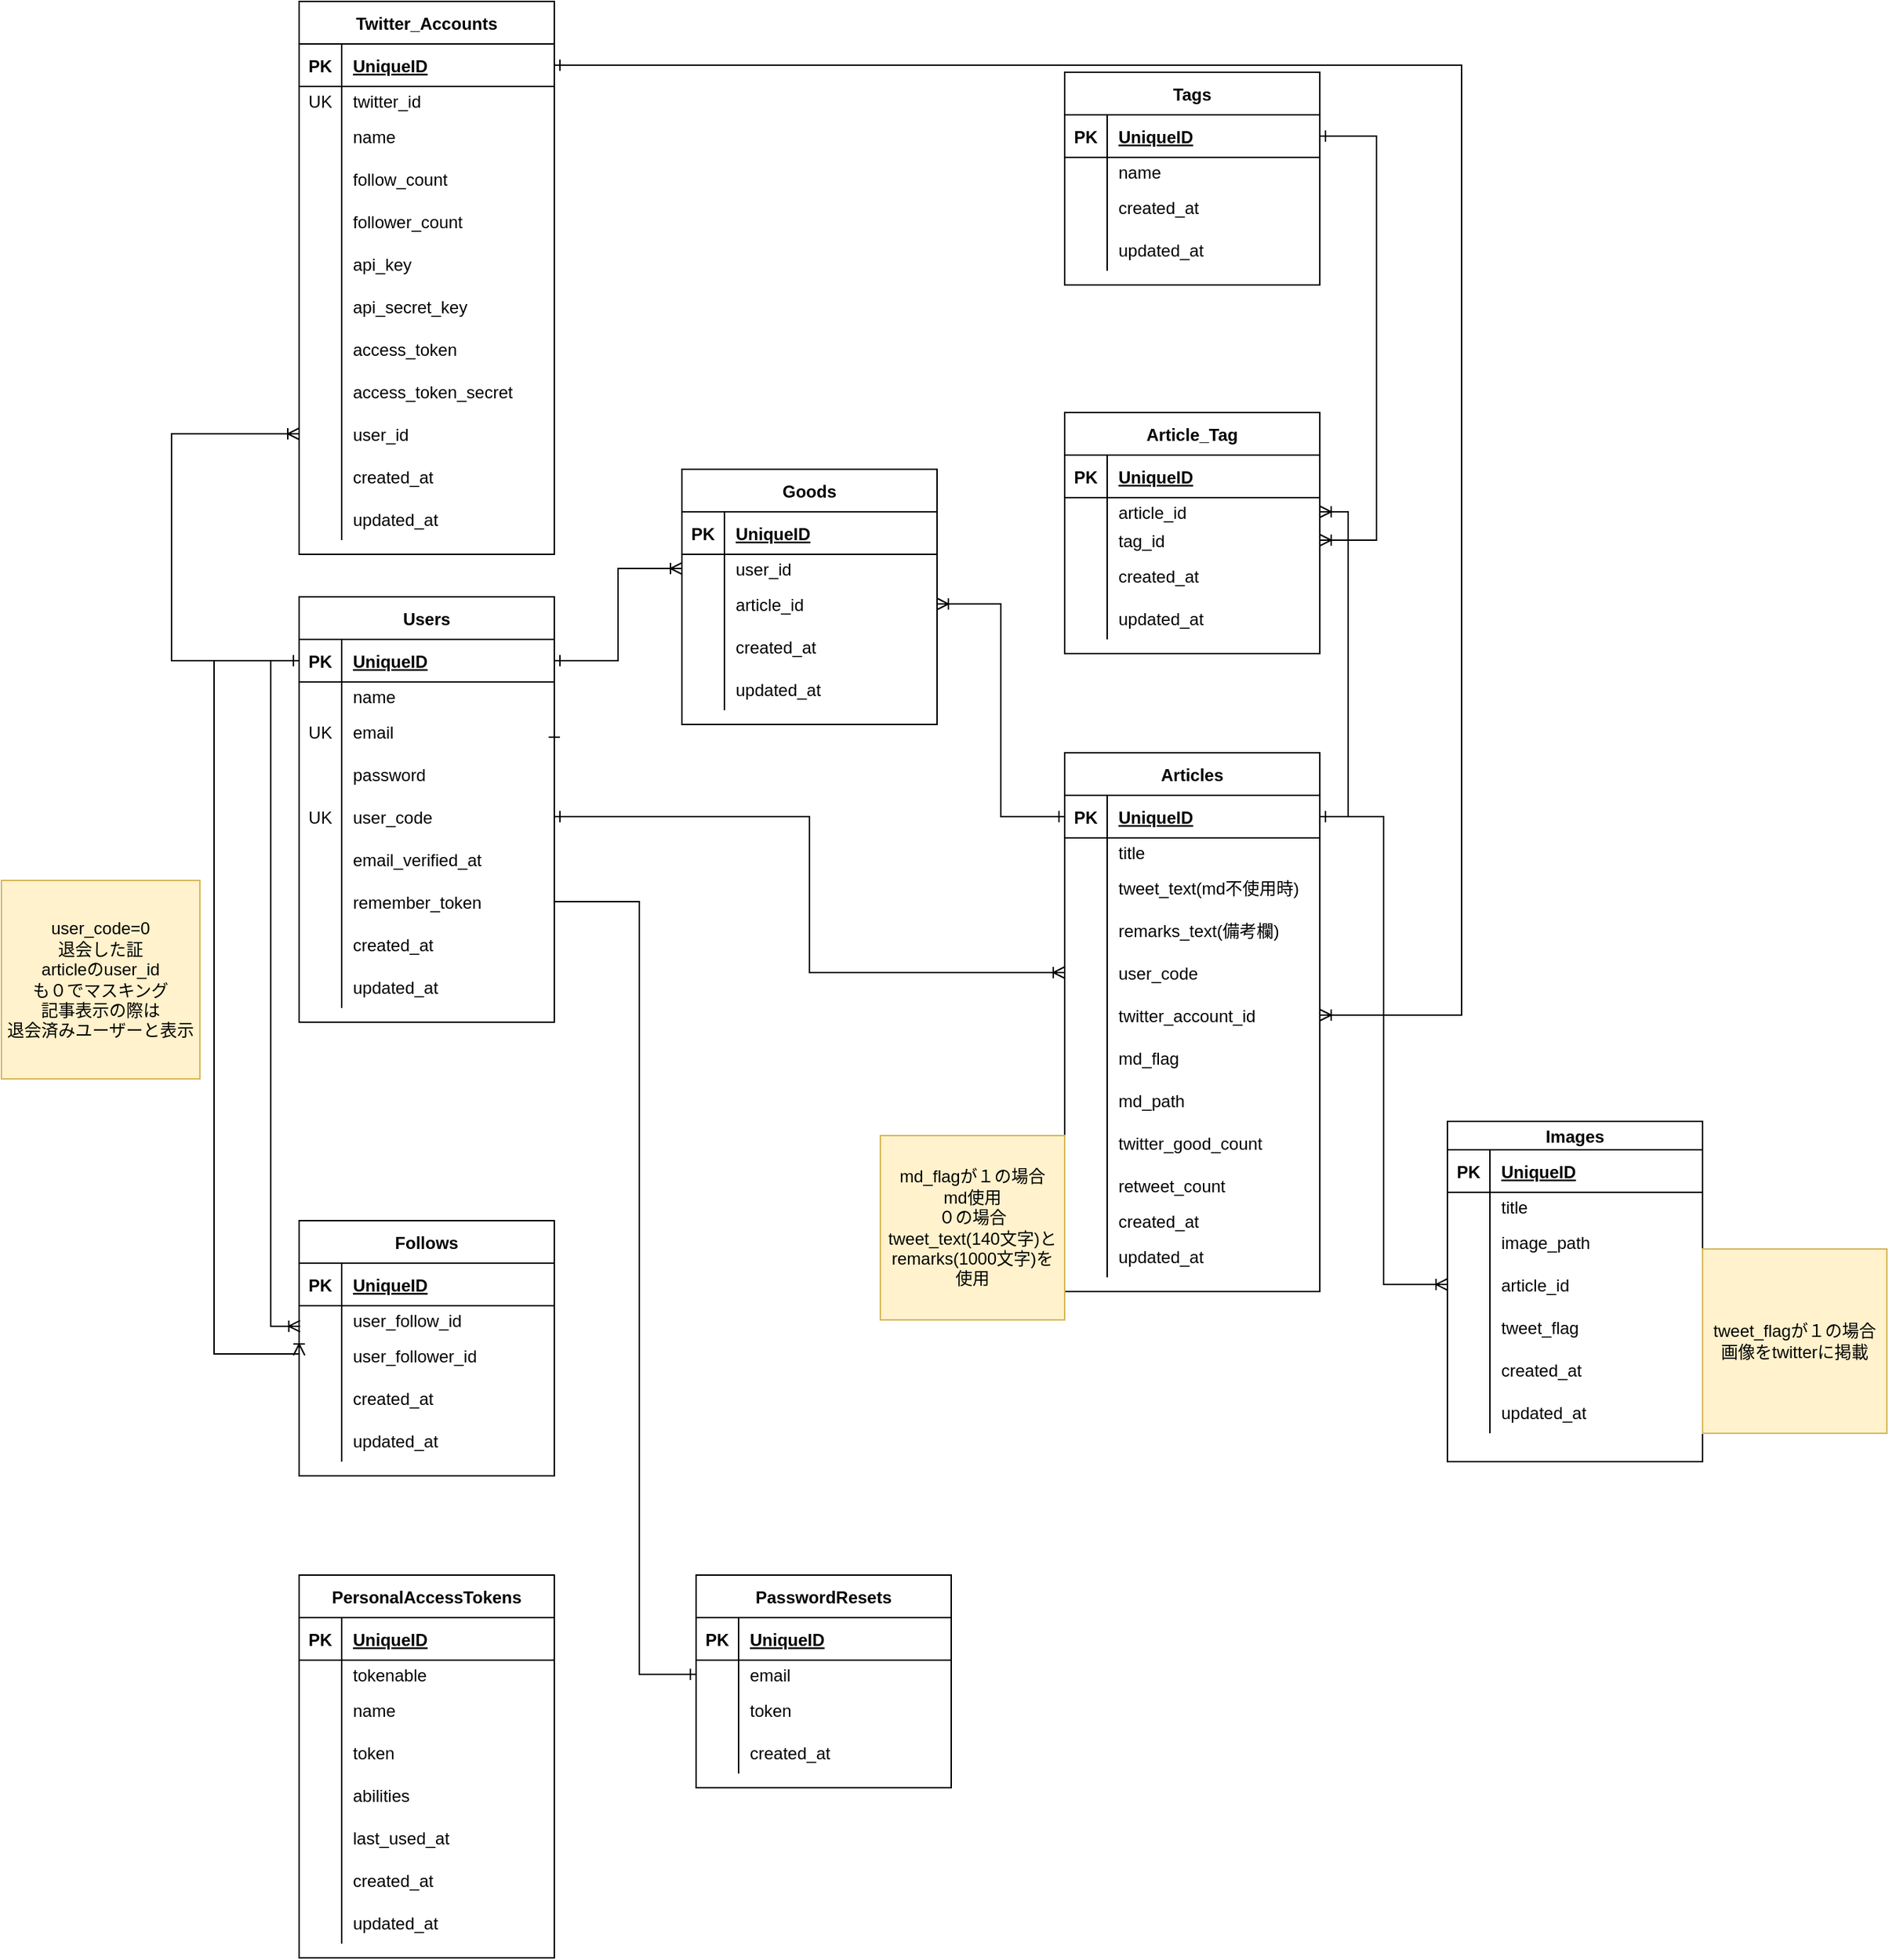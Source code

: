 <mxfile version="20.2.3" type="github" pages="2">
  <diagram id="76GOUhahsMwzmtKX1pMw" name="ER図">
    <mxGraphModel dx="2122" dy="2504" grid="1" gridSize="10" guides="1" tooltips="1" connect="1" arrows="1" fold="1" page="1" pageScale="1" pageWidth="827" pageHeight="1169" math="0" shadow="0">
      <root>
        <mxCell id="0" />
        <mxCell id="1" parent="0" />
        <mxCell id="2qpiWBJCY8DFm6SyE0_5-1" value="Users" style="shape=table;startSize=30;container=1;collapsible=1;childLayout=tableLayout;fixedRows=1;rowLines=0;fontStyle=1;align=center;resizeLast=1;" vertex="1" parent="1">
          <mxGeometry x="90" y="120" width="180" height="300" as="geometry" />
        </mxCell>
        <mxCell id="2qpiWBJCY8DFm6SyE0_5-2" value="" style="shape=tableRow;horizontal=0;startSize=0;swimlaneHead=0;swimlaneBody=0;fillColor=none;collapsible=0;dropTarget=0;points=[[0,0.5],[1,0.5]];portConstraint=eastwest;top=0;left=0;right=0;bottom=1;" vertex="1" parent="2qpiWBJCY8DFm6SyE0_5-1">
          <mxGeometry y="30" width="180" height="30" as="geometry" />
        </mxCell>
        <mxCell id="2qpiWBJCY8DFm6SyE0_5-3" value="PK" style="shape=partialRectangle;connectable=0;fillColor=none;top=0;left=0;bottom=0;right=0;fontStyle=1;overflow=hidden;" vertex="1" parent="2qpiWBJCY8DFm6SyE0_5-2">
          <mxGeometry width="30" height="30" as="geometry">
            <mxRectangle width="30" height="30" as="alternateBounds" />
          </mxGeometry>
        </mxCell>
        <mxCell id="2qpiWBJCY8DFm6SyE0_5-4" value="UniqueID" style="shape=partialRectangle;connectable=0;fillColor=none;top=0;left=0;bottom=0;right=0;align=left;spacingLeft=6;fontStyle=5;overflow=hidden;" vertex="1" parent="2qpiWBJCY8DFm6SyE0_5-2">
          <mxGeometry x="30" width="150" height="30" as="geometry">
            <mxRectangle width="150" height="30" as="alternateBounds" />
          </mxGeometry>
        </mxCell>
        <mxCell id="2qpiWBJCY8DFm6SyE0_5-5" value="" style="shape=tableRow;horizontal=0;startSize=0;swimlaneHead=0;swimlaneBody=0;fillColor=none;collapsible=0;dropTarget=0;points=[[0,0.5],[1,0.5]];portConstraint=eastwest;top=0;left=0;right=0;bottom=0;" vertex="1" parent="2qpiWBJCY8DFm6SyE0_5-1">
          <mxGeometry y="60" width="180" height="20" as="geometry" />
        </mxCell>
        <mxCell id="2qpiWBJCY8DFm6SyE0_5-6" value="" style="shape=partialRectangle;connectable=0;fillColor=none;top=0;left=0;bottom=0;right=0;editable=1;overflow=hidden;" vertex="1" parent="2qpiWBJCY8DFm6SyE0_5-5">
          <mxGeometry width="30" height="20" as="geometry">
            <mxRectangle width="30" height="20" as="alternateBounds" />
          </mxGeometry>
        </mxCell>
        <mxCell id="2qpiWBJCY8DFm6SyE0_5-7" value="name" style="shape=partialRectangle;connectable=0;fillColor=none;top=0;left=0;bottom=0;right=0;align=left;spacingLeft=6;overflow=hidden;" vertex="1" parent="2qpiWBJCY8DFm6SyE0_5-5">
          <mxGeometry x="30" width="150" height="20" as="geometry">
            <mxRectangle width="150" height="20" as="alternateBounds" />
          </mxGeometry>
        </mxCell>
        <mxCell id="2qpiWBJCY8DFm6SyE0_5-8" value="" style="shape=tableRow;horizontal=0;startSize=0;swimlaneHead=0;swimlaneBody=0;fillColor=none;collapsible=0;dropTarget=0;points=[[0,0.5],[1,0.5]];portConstraint=eastwest;top=0;left=0;right=0;bottom=0;" vertex="1" parent="2qpiWBJCY8DFm6SyE0_5-1">
          <mxGeometry y="80" width="180" height="30" as="geometry" />
        </mxCell>
        <mxCell id="2qpiWBJCY8DFm6SyE0_5-9" value="UK" style="shape=partialRectangle;connectable=0;fillColor=none;top=0;left=0;bottom=0;right=0;editable=1;overflow=hidden;" vertex="1" parent="2qpiWBJCY8DFm6SyE0_5-8">
          <mxGeometry width="30" height="30" as="geometry">
            <mxRectangle width="30" height="30" as="alternateBounds" />
          </mxGeometry>
        </mxCell>
        <mxCell id="2qpiWBJCY8DFm6SyE0_5-10" value="email" style="shape=partialRectangle;connectable=0;fillColor=none;top=0;left=0;bottom=0;right=0;align=left;spacingLeft=6;overflow=hidden;" vertex="1" parent="2qpiWBJCY8DFm6SyE0_5-8">
          <mxGeometry x="30" width="150" height="30" as="geometry">
            <mxRectangle width="150" height="30" as="alternateBounds" />
          </mxGeometry>
        </mxCell>
        <mxCell id="2qpiWBJCY8DFm6SyE0_5-11" value="" style="shape=tableRow;horizontal=0;startSize=0;swimlaneHead=0;swimlaneBody=0;fillColor=none;collapsible=0;dropTarget=0;points=[[0,0.5],[1,0.5]];portConstraint=eastwest;top=0;left=0;right=0;bottom=0;" vertex="1" parent="2qpiWBJCY8DFm6SyE0_5-1">
          <mxGeometry y="110" width="180" height="30" as="geometry" />
        </mxCell>
        <mxCell id="2qpiWBJCY8DFm6SyE0_5-12" value="" style="shape=partialRectangle;connectable=0;fillColor=none;top=0;left=0;bottom=0;right=0;editable=1;overflow=hidden;" vertex="1" parent="2qpiWBJCY8DFm6SyE0_5-11">
          <mxGeometry width="30" height="30" as="geometry">
            <mxRectangle width="30" height="30" as="alternateBounds" />
          </mxGeometry>
        </mxCell>
        <mxCell id="2qpiWBJCY8DFm6SyE0_5-13" value="password" style="shape=partialRectangle;connectable=0;fillColor=none;top=0;left=0;bottom=0;right=0;align=left;spacingLeft=6;overflow=hidden;" vertex="1" parent="2qpiWBJCY8DFm6SyE0_5-11">
          <mxGeometry x="30" width="150" height="30" as="geometry">
            <mxRectangle width="150" height="30" as="alternateBounds" />
          </mxGeometry>
        </mxCell>
        <mxCell id="T1F7HU-UijNFK1tTcqgc-189" value="" style="shape=tableRow;horizontal=0;startSize=0;swimlaneHead=0;swimlaneBody=0;fillColor=none;collapsible=0;dropTarget=0;points=[[0,0.5],[1,0.5]];portConstraint=eastwest;top=0;left=0;right=0;bottom=0;" vertex="1" parent="2qpiWBJCY8DFm6SyE0_5-1">
          <mxGeometry y="140" width="180" height="30" as="geometry" />
        </mxCell>
        <mxCell id="T1F7HU-UijNFK1tTcqgc-190" value="UK" style="shape=partialRectangle;connectable=0;fillColor=none;top=0;left=0;bottom=0;right=0;editable=1;overflow=hidden;" vertex="1" parent="T1F7HU-UijNFK1tTcqgc-189">
          <mxGeometry width="30" height="30" as="geometry">
            <mxRectangle width="30" height="30" as="alternateBounds" />
          </mxGeometry>
        </mxCell>
        <mxCell id="T1F7HU-UijNFK1tTcqgc-191" value="user_code" style="shape=partialRectangle;connectable=0;fillColor=none;top=0;left=0;bottom=0;right=0;align=left;spacingLeft=6;overflow=hidden;" vertex="1" parent="T1F7HU-UijNFK1tTcqgc-189">
          <mxGeometry x="30" width="150" height="30" as="geometry">
            <mxRectangle width="150" height="30" as="alternateBounds" />
          </mxGeometry>
        </mxCell>
        <mxCell id="drMIi0RXFLQgCRpWavgl-1" value="" style="shape=tableRow;horizontal=0;startSize=0;swimlaneHead=0;swimlaneBody=0;fillColor=none;collapsible=0;dropTarget=0;points=[[0,0.5],[1,0.5]];portConstraint=eastwest;top=0;left=0;right=0;bottom=0;" vertex="1" parent="2qpiWBJCY8DFm6SyE0_5-1">
          <mxGeometry y="170" width="180" height="30" as="geometry" />
        </mxCell>
        <mxCell id="drMIi0RXFLQgCRpWavgl-2" value="" style="shape=partialRectangle;connectable=0;fillColor=none;top=0;left=0;bottom=0;right=0;editable=1;overflow=hidden;" vertex="1" parent="drMIi0RXFLQgCRpWavgl-1">
          <mxGeometry width="30" height="30" as="geometry">
            <mxRectangle width="30" height="30" as="alternateBounds" />
          </mxGeometry>
        </mxCell>
        <mxCell id="drMIi0RXFLQgCRpWavgl-3" value="email_verified_at" style="shape=partialRectangle;connectable=0;fillColor=none;top=0;left=0;bottom=0;right=0;align=left;spacingLeft=6;overflow=hidden;" vertex="1" parent="drMIi0RXFLQgCRpWavgl-1">
          <mxGeometry x="30" width="150" height="30" as="geometry">
            <mxRectangle width="150" height="30" as="alternateBounds" />
          </mxGeometry>
        </mxCell>
        <mxCell id="drMIi0RXFLQgCRpWavgl-4" value="" style="shape=tableRow;horizontal=0;startSize=0;swimlaneHead=0;swimlaneBody=0;fillColor=none;collapsible=0;dropTarget=0;points=[[0,0.5],[1,0.5]];portConstraint=eastwest;top=0;left=0;right=0;bottom=0;" vertex="1" parent="2qpiWBJCY8DFm6SyE0_5-1">
          <mxGeometry y="200" width="180" height="30" as="geometry" />
        </mxCell>
        <mxCell id="drMIi0RXFLQgCRpWavgl-5" value="" style="shape=partialRectangle;connectable=0;fillColor=none;top=0;left=0;bottom=0;right=0;editable=1;overflow=hidden;" vertex="1" parent="drMIi0RXFLQgCRpWavgl-4">
          <mxGeometry width="30" height="30" as="geometry">
            <mxRectangle width="30" height="30" as="alternateBounds" />
          </mxGeometry>
        </mxCell>
        <mxCell id="drMIi0RXFLQgCRpWavgl-6" value="remember_token" style="shape=partialRectangle;connectable=0;fillColor=none;top=0;left=0;bottom=0;right=0;align=left;spacingLeft=6;overflow=hidden;" vertex="1" parent="drMIi0RXFLQgCRpWavgl-4">
          <mxGeometry x="30" width="150" height="30" as="geometry">
            <mxRectangle width="150" height="30" as="alternateBounds" />
          </mxGeometry>
        </mxCell>
        <mxCell id="2qpiWBJCY8DFm6SyE0_5-14" value="" style="shape=tableRow;horizontal=0;startSize=0;swimlaneHead=0;swimlaneBody=0;fillColor=none;collapsible=0;dropTarget=0;points=[[0,0.5],[1,0.5]];portConstraint=eastwest;top=0;left=0;right=0;bottom=0;" vertex="1" parent="2qpiWBJCY8DFm6SyE0_5-1">
          <mxGeometry y="230" width="180" height="30" as="geometry" />
        </mxCell>
        <mxCell id="2qpiWBJCY8DFm6SyE0_5-15" value="" style="shape=partialRectangle;connectable=0;fillColor=none;top=0;left=0;bottom=0;right=0;editable=1;overflow=hidden;" vertex="1" parent="2qpiWBJCY8DFm6SyE0_5-14">
          <mxGeometry width="30" height="30" as="geometry">
            <mxRectangle width="30" height="30" as="alternateBounds" />
          </mxGeometry>
        </mxCell>
        <mxCell id="2qpiWBJCY8DFm6SyE0_5-16" value="created_at" style="shape=partialRectangle;connectable=0;fillColor=none;top=0;left=0;bottom=0;right=0;align=left;spacingLeft=6;overflow=hidden;" vertex="1" parent="2qpiWBJCY8DFm6SyE0_5-14">
          <mxGeometry x="30" width="150" height="30" as="geometry">
            <mxRectangle width="150" height="30" as="alternateBounds" />
          </mxGeometry>
        </mxCell>
        <mxCell id="2qpiWBJCY8DFm6SyE0_5-17" value="" style="shape=tableRow;horizontal=0;startSize=0;swimlaneHead=0;swimlaneBody=0;fillColor=none;collapsible=0;dropTarget=0;points=[[0,0.5],[1,0.5]];portConstraint=eastwest;top=0;left=0;right=0;bottom=0;" vertex="1" parent="2qpiWBJCY8DFm6SyE0_5-1">
          <mxGeometry y="260" width="180" height="30" as="geometry" />
        </mxCell>
        <mxCell id="2qpiWBJCY8DFm6SyE0_5-18" value="" style="shape=partialRectangle;connectable=0;fillColor=none;top=0;left=0;bottom=0;right=0;editable=1;overflow=hidden;" vertex="1" parent="2qpiWBJCY8DFm6SyE0_5-17">
          <mxGeometry width="30" height="30" as="geometry">
            <mxRectangle width="30" height="30" as="alternateBounds" />
          </mxGeometry>
        </mxCell>
        <mxCell id="2qpiWBJCY8DFm6SyE0_5-19" value="updated_at" style="shape=partialRectangle;connectable=0;fillColor=none;top=0;left=0;bottom=0;right=0;align=left;spacingLeft=6;overflow=hidden;" vertex="1" parent="2qpiWBJCY8DFm6SyE0_5-17">
          <mxGeometry x="30" width="150" height="30" as="geometry">
            <mxRectangle width="150" height="30" as="alternateBounds" />
          </mxGeometry>
        </mxCell>
        <mxCell id="2qpiWBJCY8DFm6SyE0_5-23" value="Articles" style="shape=table;startSize=30;container=1;collapsible=1;childLayout=tableLayout;fixedRows=1;rowLines=0;fontStyle=1;align=center;resizeLast=1;" vertex="1" parent="1">
          <mxGeometry x="630" y="230" width="180" height="380" as="geometry" />
        </mxCell>
        <mxCell id="2qpiWBJCY8DFm6SyE0_5-24" value="" style="shape=tableRow;horizontal=0;startSize=0;swimlaneHead=0;swimlaneBody=0;fillColor=none;collapsible=0;dropTarget=0;points=[[0,0.5],[1,0.5]];portConstraint=eastwest;top=0;left=0;right=0;bottom=1;" vertex="1" parent="2qpiWBJCY8DFm6SyE0_5-23">
          <mxGeometry y="30" width="180" height="30" as="geometry" />
        </mxCell>
        <mxCell id="2qpiWBJCY8DFm6SyE0_5-25" value="PK" style="shape=partialRectangle;connectable=0;fillColor=none;top=0;left=0;bottom=0;right=0;fontStyle=1;overflow=hidden;" vertex="1" parent="2qpiWBJCY8DFm6SyE0_5-24">
          <mxGeometry width="30" height="30" as="geometry">
            <mxRectangle width="30" height="30" as="alternateBounds" />
          </mxGeometry>
        </mxCell>
        <mxCell id="2qpiWBJCY8DFm6SyE0_5-26" value="UniqueID" style="shape=partialRectangle;connectable=0;fillColor=none;top=0;left=0;bottom=0;right=0;align=left;spacingLeft=6;fontStyle=5;overflow=hidden;" vertex="1" parent="2qpiWBJCY8DFm6SyE0_5-24">
          <mxGeometry x="30" width="150" height="30" as="geometry">
            <mxRectangle width="150" height="30" as="alternateBounds" />
          </mxGeometry>
        </mxCell>
        <mxCell id="2qpiWBJCY8DFm6SyE0_5-27" value="" style="shape=tableRow;horizontal=0;startSize=0;swimlaneHead=0;swimlaneBody=0;fillColor=none;collapsible=0;dropTarget=0;points=[[0,0.5],[1,0.5]];portConstraint=eastwest;top=0;left=0;right=0;bottom=0;" vertex="1" parent="2qpiWBJCY8DFm6SyE0_5-23">
          <mxGeometry y="60" width="180" height="20" as="geometry" />
        </mxCell>
        <mxCell id="2qpiWBJCY8DFm6SyE0_5-28" value="" style="shape=partialRectangle;connectable=0;fillColor=none;top=0;left=0;bottom=0;right=0;editable=1;overflow=hidden;" vertex="1" parent="2qpiWBJCY8DFm6SyE0_5-27">
          <mxGeometry width="30" height="20" as="geometry">
            <mxRectangle width="30" height="20" as="alternateBounds" />
          </mxGeometry>
        </mxCell>
        <mxCell id="2qpiWBJCY8DFm6SyE0_5-29" value="title" style="shape=partialRectangle;connectable=0;fillColor=none;top=0;left=0;bottom=0;right=0;align=left;spacingLeft=6;overflow=hidden;" vertex="1" parent="2qpiWBJCY8DFm6SyE0_5-27">
          <mxGeometry x="30" width="150" height="20" as="geometry">
            <mxRectangle width="150" height="20" as="alternateBounds" />
          </mxGeometry>
        </mxCell>
        <mxCell id="2qpiWBJCY8DFm6SyE0_5-30" value="" style="shape=tableRow;horizontal=0;startSize=0;swimlaneHead=0;swimlaneBody=0;fillColor=none;collapsible=0;dropTarget=0;points=[[0,0.5],[1,0.5]];portConstraint=eastwest;top=0;left=0;right=0;bottom=0;" vertex="1" parent="2qpiWBJCY8DFm6SyE0_5-23">
          <mxGeometry y="80" width="180" height="30" as="geometry" />
        </mxCell>
        <mxCell id="2qpiWBJCY8DFm6SyE0_5-31" value="" style="shape=partialRectangle;connectable=0;fillColor=none;top=0;left=0;bottom=0;right=0;editable=1;overflow=hidden;" vertex="1" parent="2qpiWBJCY8DFm6SyE0_5-30">
          <mxGeometry width="30" height="30" as="geometry">
            <mxRectangle width="30" height="30" as="alternateBounds" />
          </mxGeometry>
        </mxCell>
        <mxCell id="2qpiWBJCY8DFm6SyE0_5-32" value="tweet_text(md不使用時)" style="shape=partialRectangle;connectable=0;fillColor=none;top=0;left=0;bottom=0;right=0;align=left;spacingLeft=6;overflow=hidden;" vertex="1" parent="2qpiWBJCY8DFm6SyE0_5-30">
          <mxGeometry x="30" width="150" height="30" as="geometry">
            <mxRectangle width="150" height="30" as="alternateBounds" />
          </mxGeometry>
        </mxCell>
        <mxCell id="T1F7HU-UijNFK1tTcqgc-178" value="" style="shape=tableRow;horizontal=0;startSize=0;swimlaneHead=0;swimlaneBody=0;fillColor=none;collapsible=0;dropTarget=0;points=[[0,0.5],[1,0.5]];portConstraint=eastwest;top=0;left=0;right=0;bottom=0;" vertex="1" parent="2qpiWBJCY8DFm6SyE0_5-23">
          <mxGeometry y="110" width="180" height="30" as="geometry" />
        </mxCell>
        <mxCell id="T1F7HU-UijNFK1tTcqgc-179" value="" style="shape=partialRectangle;connectable=0;fillColor=none;top=0;left=0;bottom=0;right=0;editable=1;overflow=hidden;" vertex="1" parent="T1F7HU-UijNFK1tTcqgc-178">
          <mxGeometry width="30" height="30" as="geometry">
            <mxRectangle width="30" height="30" as="alternateBounds" />
          </mxGeometry>
        </mxCell>
        <mxCell id="T1F7HU-UijNFK1tTcqgc-180" value="remarks_text(備考欄)" style="shape=partialRectangle;connectable=0;fillColor=none;top=0;left=0;bottom=0;right=0;align=left;spacingLeft=6;overflow=hidden;" vertex="1" parent="T1F7HU-UijNFK1tTcqgc-178">
          <mxGeometry x="30" width="150" height="30" as="geometry">
            <mxRectangle width="150" height="30" as="alternateBounds" />
          </mxGeometry>
        </mxCell>
        <mxCell id="T1F7HU-UijNFK1tTcqgc-60" value="" style="shape=tableRow;horizontal=0;startSize=0;swimlaneHead=0;swimlaneBody=0;fillColor=none;collapsible=0;dropTarget=0;points=[[0,0.5],[1,0.5]];portConstraint=eastwest;top=0;left=0;right=0;bottom=0;" vertex="1" parent="2qpiWBJCY8DFm6SyE0_5-23">
          <mxGeometry y="140" width="180" height="30" as="geometry" />
        </mxCell>
        <mxCell id="T1F7HU-UijNFK1tTcqgc-61" value="" style="shape=partialRectangle;connectable=0;fillColor=none;top=0;left=0;bottom=0;right=0;editable=1;overflow=hidden;" vertex="1" parent="T1F7HU-UijNFK1tTcqgc-60">
          <mxGeometry width="30" height="30" as="geometry">
            <mxRectangle width="30" height="30" as="alternateBounds" />
          </mxGeometry>
        </mxCell>
        <mxCell id="T1F7HU-UijNFK1tTcqgc-62" value="user_code" style="shape=partialRectangle;connectable=0;fillColor=none;top=0;left=0;bottom=0;right=0;align=left;spacingLeft=6;overflow=hidden;" vertex="1" parent="T1F7HU-UijNFK1tTcqgc-60">
          <mxGeometry x="30" width="150" height="30" as="geometry">
            <mxRectangle width="150" height="30" as="alternateBounds" />
          </mxGeometry>
        </mxCell>
        <mxCell id="jMgzuJ51sdLMm0X4ZHbR-32" value="" style="shape=tableRow;horizontal=0;startSize=0;swimlaneHead=0;swimlaneBody=0;fillColor=none;collapsible=0;dropTarget=0;points=[[0,0.5],[1,0.5]];portConstraint=eastwest;top=0;left=0;right=0;bottom=0;" vertex="1" parent="2qpiWBJCY8DFm6SyE0_5-23">
          <mxGeometry y="170" width="180" height="30" as="geometry" />
        </mxCell>
        <mxCell id="jMgzuJ51sdLMm0X4ZHbR-33" value="" style="shape=partialRectangle;connectable=0;fillColor=none;top=0;left=0;bottom=0;right=0;editable=1;overflow=hidden;" vertex="1" parent="jMgzuJ51sdLMm0X4ZHbR-32">
          <mxGeometry width="30" height="30" as="geometry">
            <mxRectangle width="30" height="30" as="alternateBounds" />
          </mxGeometry>
        </mxCell>
        <mxCell id="jMgzuJ51sdLMm0X4ZHbR-34" value="twitter_account_id" style="shape=partialRectangle;connectable=0;fillColor=none;top=0;left=0;bottom=0;right=0;align=left;spacingLeft=6;overflow=hidden;" vertex="1" parent="jMgzuJ51sdLMm0X4ZHbR-32">
          <mxGeometry x="30" width="150" height="30" as="geometry">
            <mxRectangle width="150" height="30" as="alternateBounds" />
          </mxGeometry>
        </mxCell>
        <mxCell id="T1F7HU-UijNFK1tTcqgc-152" value="" style="shape=tableRow;horizontal=0;startSize=0;swimlaneHead=0;swimlaneBody=0;fillColor=none;collapsible=0;dropTarget=0;points=[[0,0.5],[1,0.5]];portConstraint=eastwest;top=0;left=0;right=0;bottom=0;" vertex="1" parent="2qpiWBJCY8DFm6SyE0_5-23">
          <mxGeometry y="200" width="180" height="30" as="geometry" />
        </mxCell>
        <mxCell id="T1F7HU-UijNFK1tTcqgc-153" value="" style="shape=partialRectangle;connectable=0;fillColor=none;top=0;left=0;bottom=0;right=0;editable=1;overflow=hidden;" vertex="1" parent="T1F7HU-UijNFK1tTcqgc-152">
          <mxGeometry width="30" height="30" as="geometry">
            <mxRectangle width="30" height="30" as="alternateBounds" />
          </mxGeometry>
        </mxCell>
        <mxCell id="T1F7HU-UijNFK1tTcqgc-154" value="md_flag" style="shape=partialRectangle;connectable=0;fillColor=none;top=0;left=0;bottom=0;right=0;align=left;spacingLeft=6;overflow=hidden;" vertex="1" parent="T1F7HU-UijNFK1tTcqgc-152">
          <mxGeometry x="30" width="150" height="30" as="geometry">
            <mxRectangle width="150" height="30" as="alternateBounds" />
          </mxGeometry>
        </mxCell>
        <mxCell id="T1F7HU-UijNFK1tTcqgc-174" value="" style="shape=tableRow;horizontal=0;startSize=0;swimlaneHead=0;swimlaneBody=0;fillColor=none;collapsible=0;dropTarget=0;points=[[0,0.5],[1,0.5]];portConstraint=eastwest;top=0;left=0;right=0;bottom=0;" vertex="1" parent="2qpiWBJCY8DFm6SyE0_5-23">
          <mxGeometry y="230" width="180" height="30" as="geometry" />
        </mxCell>
        <mxCell id="T1F7HU-UijNFK1tTcqgc-175" value="" style="shape=partialRectangle;connectable=0;fillColor=none;top=0;left=0;bottom=0;right=0;editable=1;overflow=hidden;" vertex="1" parent="T1F7HU-UijNFK1tTcqgc-174">
          <mxGeometry width="30" height="30" as="geometry">
            <mxRectangle width="30" height="30" as="alternateBounds" />
          </mxGeometry>
        </mxCell>
        <mxCell id="T1F7HU-UijNFK1tTcqgc-176" value="md_path" style="shape=partialRectangle;connectable=0;fillColor=none;top=0;left=0;bottom=0;right=0;align=left;spacingLeft=6;overflow=hidden;" vertex="1" parent="T1F7HU-UijNFK1tTcqgc-174">
          <mxGeometry x="30" width="150" height="30" as="geometry">
            <mxRectangle width="150" height="30" as="alternateBounds" />
          </mxGeometry>
        </mxCell>
        <mxCell id="jMgzuJ51sdLMm0X4ZHbR-26" value="" style="shape=tableRow;horizontal=0;startSize=0;swimlaneHead=0;swimlaneBody=0;fillColor=none;collapsible=0;dropTarget=0;points=[[0,0.5],[1,0.5]];portConstraint=eastwest;top=0;left=0;right=0;bottom=0;" vertex="1" parent="2qpiWBJCY8DFm6SyE0_5-23">
          <mxGeometry y="260" width="180" height="30" as="geometry" />
        </mxCell>
        <mxCell id="jMgzuJ51sdLMm0X4ZHbR-27" value="" style="shape=partialRectangle;connectable=0;fillColor=none;top=0;left=0;bottom=0;right=0;editable=1;overflow=hidden;" vertex="1" parent="jMgzuJ51sdLMm0X4ZHbR-26">
          <mxGeometry width="30" height="30" as="geometry">
            <mxRectangle width="30" height="30" as="alternateBounds" />
          </mxGeometry>
        </mxCell>
        <mxCell id="jMgzuJ51sdLMm0X4ZHbR-28" value="twitter_good_count" style="shape=partialRectangle;connectable=0;fillColor=none;top=0;left=0;bottom=0;right=0;align=left;spacingLeft=6;overflow=hidden;" vertex="1" parent="jMgzuJ51sdLMm0X4ZHbR-26">
          <mxGeometry x="30" width="150" height="30" as="geometry">
            <mxRectangle width="150" height="30" as="alternateBounds" />
          </mxGeometry>
        </mxCell>
        <mxCell id="jMgzuJ51sdLMm0X4ZHbR-29" value="" style="shape=tableRow;horizontal=0;startSize=0;swimlaneHead=0;swimlaneBody=0;fillColor=none;collapsible=0;dropTarget=0;points=[[0,0.5],[1,0.5]];portConstraint=eastwest;top=0;left=0;right=0;bottom=0;" vertex="1" parent="2qpiWBJCY8DFm6SyE0_5-23">
          <mxGeometry y="290" width="180" height="30" as="geometry" />
        </mxCell>
        <mxCell id="jMgzuJ51sdLMm0X4ZHbR-30" value="" style="shape=partialRectangle;connectable=0;fillColor=none;top=0;left=0;bottom=0;right=0;editable=1;overflow=hidden;" vertex="1" parent="jMgzuJ51sdLMm0X4ZHbR-29">
          <mxGeometry width="30" height="30" as="geometry">
            <mxRectangle width="30" height="30" as="alternateBounds" />
          </mxGeometry>
        </mxCell>
        <mxCell id="jMgzuJ51sdLMm0X4ZHbR-31" value="retweet_count" style="shape=partialRectangle;connectable=0;fillColor=none;top=0;left=0;bottom=0;right=0;align=left;spacingLeft=6;overflow=hidden;" vertex="1" parent="jMgzuJ51sdLMm0X4ZHbR-29">
          <mxGeometry x="30" width="150" height="30" as="geometry">
            <mxRectangle width="150" height="30" as="alternateBounds" />
          </mxGeometry>
        </mxCell>
        <mxCell id="2qpiWBJCY8DFm6SyE0_5-36" value="" style="shape=tableRow;horizontal=0;startSize=0;swimlaneHead=0;swimlaneBody=0;fillColor=none;collapsible=0;dropTarget=0;points=[[0,0.5],[1,0.5]];portConstraint=eastwest;top=0;left=0;right=0;bottom=0;" vertex="1" parent="2qpiWBJCY8DFm6SyE0_5-23">
          <mxGeometry y="320" width="180" height="20" as="geometry" />
        </mxCell>
        <mxCell id="2qpiWBJCY8DFm6SyE0_5-37" value="" style="shape=partialRectangle;connectable=0;fillColor=none;top=0;left=0;bottom=0;right=0;editable=1;overflow=hidden;" vertex="1" parent="2qpiWBJCY8DFm6SyE0_5-36">
          <mxGeometry width="30" height="20" as="geometry">
            <mxRectangle width="30" height="20" as="alternateBounds" />
          </mxGeometry>
        </mxCell>
        <mxCell id="2qpiWBJCY8DFm6SyE0_5-38" value="created_at" style="shape=partialRectangle;connectable=0;fillColor=none;top=0;left=0;bottom=0;right=0;align=left;spacingLeft=6;overflow=hidden;" vertex="1" parent="2qpiWBJCY8DFm6SyE0_5-36">
          <mxGeometry x="30" width="150" height="20" as="geometry">
            <mxRectangle width="150" height="20" as="alternateBounds" />
          </mxGeometry>
        </mxCell>
        <mxCell id="2qpiWBJCY8DFm6SyE0_5-39" value="" style="shape=tableRow;horizontal=0;startSize=0;swimlaneHead=0;swimlaneBody=0;fillColor=none;collapsible=0;dropTarget=0;points=[[0,0.5],[1,0.5]];portConstraint=eastwest;top=0;left=0;right=0;bottom=0;" vertex="1" parent="2qpiWBJCY8DFm6SyE0_5-23">
          <mxGeometry y="340" width="180" height="30" as="geometry" />
        </mxCell>
        <mxCell id="2qpiWBJCY8DFm6SyE0_5-40" value="" style="shape=partialRectangle;connectable=0;fillColor=none;top=0;left=0;bottom=0;right=0;editable=1;overflow=hidden;" vertex="1" parent="2qpiWBJCY8DFm6SyE0_5-39">
          <mxGeometry width="30" height="30" as="geometry">
            <mxRectangle width="30" height="30" as="alternateBounds" />
          </mxGeometry>
        </mxCell>
        <mxCell id="2qpiWBJCY8DFm6SyE0_5-41" value="updated_at" style="shape=partialRectangle;connectable=0;fillColor=none;top=0;left=0;bottom=0;right=0;align=left;spacingLeft=6;overflow=hidden;" vertex="1" parent="2qpiWBJCY8DFm6SyE0_5-39">
          <mxGeometry x="30" width="150" height="30" as="geometry">
            <mxRectangle width="150" height="30" as="alternateBounds" />
          </mxGeometry>
        </mxCell>
        <mxCell id="T1F7HU-UijNFK1tTcqgc-1" value="Images" style="shape=table;startSize=20;container=1;collapsible=1;childLayout=tableLayout;fixedRows=1;rowLines=0;fontStyle=1;align=center;resizeLast=1;" vertex="1" parent="1">
          <mxGeometry x="900" y="490" width="180" height="240" as="geometry" />
        </mxCell>
        <mxCell id="T1F7HU-UijNFK1tTcqgc-2" value="" style="shape=tableRow;horizontal=0;startSize=0;swimlaneHead=0;swimlaneBody=0;fillColor=none;collapsible=0;dropTarget=0;points=[[0,0.5],[1,0.5]];portConstraint=eastwest;top=0;left=0;right=0;bottom=1;" vertex="1" parent="T1F7HU-UijNFK1tTcqgc-1">
          <mxGeometry y="20" width="180" height="30" as="geometry" />
        </mxCell>
        <mxCell id="T1F7HU-UijNFK1tTcqgc-3" value="PK" style="shape=partialRectangle;connectable=0;fillColor=none;top=0;left=0;bottom=0;right=0;fontStyle=1;overflow=hidden;" vertex="1" parent="T1F7HU-UijNFK1tTcqgc-2">
          <mxGeometry width="30" height="30" as="geometry">
            <mxRectangle width="30" height="30" as="alternateBounds" />
          </mxGeometry>
        </mxCell>
        <mxCell id="T1F7HU-UijNFK1tTcqgc-4" value="UniqueID" style="shape=partialRectangle;connectable=0;fillColor=none;top=0;left=0;bottom=0;right=0;align=left;spacingLeft=6;fontStyle=5;overflow=hidden;" vertex="1" parent="T1F7HU-UijNFK1tTcqgc-2">
          <mxGeometry x="30" width="150" height="30" as="geometry">
            <mxRectangle width="150" height="30" as="alternateBounds" />
          </mxGeometry>
        </mxCell>
        <mxCell id="T1F7HU-UijNFK1tTcqgc-5" value="" style="shape=tableRow;horizontal=0;startSize=0;swimlaneHead=0;swimlaneBody=0;fillColor=none;collapsible=0;dropTarget=0;points=[[0,0.5],[1,0.5]];portConstraint=eastwest;top=0;left=0;right=0;bottom=0;" vertex="1" parent="T1F7HU-UijNFK1tTcqgc-1">
          <mxGeometry y="50" width="180" height="20" as="geometry" />
        </mxCell>
        <mxCell id="T1F7HU-UijNFK1tTcqgc-6" value="" style="shape=partialRectangle;connectable=0;fillColor=none;top=0;left=0;bottom=0;right=0;editable=1;overflow=hidden;" vertex="1" parent="T1F7HU-UijNFK1tTcqgc-5">
          <mxGeometry width="30" height="20" as="geometry">
            <mxRectangle width="30" height="20" as="alternateBounds" />
          </mxGeometry>
        </mxCell>
        <mxCell id="T1F7HU-UijNFK1tTcqgc-7" value="title" style="shape=partialRectangle;connectable=0;fillColor=none;top=0;left=0;bottom=0;right=0;align=left;spacingLeft=6;overflow=hidden;" vertex="1" parent="T1F7HU-UijNFK1tTcqgc-5">
          <mxGeometry x="30" width="150" height="20" as="geometry">
            <mxRectangle width="150" height="20" as="alternateBounds" />
          </mxGeometry>
        </mxCell>
        <mxCell id="T1F7HU-UijNFK1tTcqgc-11" value="" style="shape=tableRow;horizontal=0;startSize=0;swimlaneHead=0;swimlaneBody=0;fillColor=none;collapsible=0;dropTarget=0;points=[[0,0.5],[1,0.5]];portConstraint=eastwest;top=0;left=0;right=0;bottom=0;" vertex="1" parent="T1F7HU-UijNFK1tTcqgc-1">
          <mxGeometry y="70" width="180" height="30" as="geometry" />
        </mxCell>
        <mxCell id="T1F7HU-UijNFK1tTcqgc-12" value="" style="shape=partialRectangle;connectable=0;fillColor=none;top=0;left=0;bottom=0;right=0;editable=1;overflow=hidden;" vertex="1" parent="T1F7HU-UijNFK1tTcqgc-11">
          <mxGeometry width="30" height="30" as="geometry">
            <mxRectangle width="30" height="30" as="alternateBounds" />
          </mxGeometry>
        </mxCell>
        <mxCell id="T1F7HU-UijNFK1tTcqgc-13" value="image_path" style="shape=partialRectangle;connectable=0;fillColor=none;top=0;left=0;bottom=0;right=0;align=left;spacingLeft=6;overflow=hidden;" vertex="1" parent="T1F7HU-UijNFK1tTcqgc-11">
          <mxGeometry x="30" width="150" height="30" as="geometry">
            <mxRectangle width="150" height="30" as="alternateBounds" />
          </mxGeometry>
        </mxCell>
        <mxCell id="T1F7HU-UijNFK1tTcqgc-182" value="" style="shape=tableRow;horizontal=0;startSize=0;swimlaneHead=0;swimlaneBody=0;fillColor=none;collapsible=0;dropTarget=0;points=[[0,0.5],[1,0.5]];portConstraint=eastwest;top=0;left=0;right=0;bottom=0;" vertex="1" parent="T1F7HU-UijNFK1tTcqgc-1">
          <mxGeometry y="100" width="180" height="30" as="geometry" />
        </mxCell>
        <mxCell id="T1F7HU-UijNFK1tTcqgc-183" value="" style="shape=partialRectangle;connectable=0;fillColor=none;top=0;left=0;bottom=0;right=0;editable=1;overflow=hidden;" vertex="1" parent="T1F7HU-UijNFK1tTcqgc-182">
          <mxGeometry width="30" height="30" as="geometry">
            <mxRectangle width="30" height="30" as="alternateBounds" />
          </mxGeometry>
        </mxCell>
        <mxCell id="T1F7HU-UijNFK1tTcqgc-184" value="article_id" style="shape=partialRectangle;connectable=0;fillColor=none;top=0;left=0;bottom=0;right=0;align=left;spacingLeft=6;overflow=hidden;" vertex="1" parent="T1F7HU-UijNFK1tTcqgc-182">
          <mxGeometry x="30" width="150" height="30" as="geometry">
            <mxRectangle width="150" height="30" as="alternateBounds" />
          </mxGeometry>
        </mxCell>
        <mxCell id="T1F7HU-UijNFK1tTcqgc-185" value="" style="shape=tableRow;horizontal=0;startSize=0;swimlaneHead=0;swimlaneBody=0;fillColor=none;collapsible=0;dropTarget=0;points=[[0,0.5],[1,0.5]];portConstraint=eastwest;top=0;left=0;right=0;bottom=0;" vertex="1" parent="T1F7HU-UijNFK1tTcqgc-1">
          <mxGeometry y="130" width="180" height="30" as="geometry" />
        </mxCell>
        <mxCell id="T1F7HU-UijNFK1tTcqgc-186" value="" style="shape=partialRectangle;connectable=0;fillColor=none;top=0;left=0;bottom=0;right=0;editable=1;overflow=hidden;" vertex="1" parent="T1F7HU-UijNFK1tTcqgc-185">
          <mxGeometry width="30" height="30" as="geometry">
            <mxRectangle width="30" height="30" as="alternateBounds" />
          </mxGeometry>
        </mxCell>
        <mxCell id="T1F7HU-UijNFK1tTcqgc-187" value="tweet_flag" style="shape=partialRectangle;connectable=0;fillColor=none;top=0;left=0;bottom=0;right=0;align=left;spacingLeft=6;overflow=hidden;" vertex="1" parent="T1F7HU-UijNFK1tTcqgc-185">
          <mxGeometry x="30" width="150" height="30" as="geometry">
            <mxRectangle width="150" height="30" as="alternateBounds" />
          </mxGeometry>
        </mxCell>
        <mxCell id="T1F7HU-UijNFK1tTcqgc-14" value="" style="shape=tableRow;horizontal=0;startSize=0;swimlaneHead=0;swimlaneBody=0;fillColor=none;collapsible=0;dropTarget=0;points=[[0,0.5],[1,0.5]];portConstraint=eastwest;top=0;left=0;right=0;bottom=0;" vertex="1" parent="T1F7HU-UijNFK1tTcqgc-1">
          <mxGeometry y="160" width="180" height="30" as="geometry" />
        </mxCell>
        <mxCell id="T1F7HU-UijNFK1tTcqgc-15" value="" style="shape=partialRectangle;connectable=0;fillColor=none;top=0;left=0;bottom=0;right=0;editable=1;overflow=hidden;" vertex="1" parent="T1F7HU-UijNFK1tTcqgc-14">
          <mxGeometry width="30" height="30" as="geometry">
            <mxRectangle width="30" height="30" as="alternateBounds" />
          </mxGeometry>
        </mxCell>
        <mxCell id="T1F7HU-UijNFK1tTcqgc-16" value="created_at" style="shape=partialRectangle;connectable=0;fillColor=none;top=0;left=0;bottom=0;right=0;align=left;spacingLeft=6;overflow=hidden;" vertex="1" parent="T1F7HU-UijNFK1tTcqgc-14">
          <mxGeometry x="30" width="150" height="30" as="geometry">
            <mxRectangle width="150" height="30" as="alternateBounds" />
          </mxGeometry>
        </mxCell>
        <mxCell id="T1F7HU-UijNFK1tTcqgc-17" value="" style="shape=tableRow;horizontal=0;startSize=0;swimlaneHead=0;swimlaneBody=0;fillColor=none;collapsible=0;dropTarget=0;points=[[0,0.5],[1,0.5]];portConstraint=eastwest;top=0;left=0;right=0;bottom=0;" vertex="1" parent="T1F7HU-UijNFK1tTcqgc-1">
          <mxGeometry y="190" width="180" height="30" as="geometry" />
        </mxCell>
        <mxCell id="T1F7HU-UijNFK1tTcqgc-18" value="" style="shape=partialRectangle;connectable=0;fillColor=none;top=0;left=0;bottom=0;right=0;editable=1;overflow=hidden;" vertex="1" parent="T1F7HU-UijNFK1tTcqgc-17">
          <mxGeometry width="30" height="30" as="geometry">
            <mxRectangle width="30" height="30" as="alternateBounds" />
          </mxGeometry>
        </mxCell>
        <mxCell id="T1F7HU-UijNFK1tTcqgc-19" value="updated_at" style="shape=partialRectangle;connectable=0;fillColor=none;top=0;left=0;bottom=0;right=0;align=left;spacingLeft=6;overflow=hidden;" vertex="1" parent="T1F7HU-UijNFK1tTcqgc-17">
          <mxGeometry x="30" width="150" height="30" as="geometry">
            <mxRectangle width="150" height="30" as="alternateBounds" />
          </mxGeometry>
        </mxCell>
        <mxCell id="T1F7HU-UijNFK1tTcqgc-59" style="edgeStyle=orthogonalEdgeStyle;rounded=0;orthogonalLoop=1;jettySize=auto;html=1;entryX=0;entryY=0.5;entryDx=0;entryDy=0;startArrow=ERone;startFill=0;endArrow=ERoneToMany;endFill=0;exitX=1;exitY=0.5;exitDx=0;exitDy=0;" edge="1" parent="1" source="2qpiWBJCY8DFm6SyE0_5-24" target="T1F7HU-UijNFK1tTcqgc-182">
          <mxGeometry relative="1" as="geometry" />
        </mxCell>
        <mxCell id="T1F7HU-UijNFK1tTcqgc-63" style="edgeStyle=orthogonalEdgeStyle;rounded=0;orthogonalLoop=1;jettySize=auto;html=1;entryX=0;entryY=0.5;entryDx=0;entryDy=0;startArrow=ERone;startFill=0;endArrow=ERoneToMany;endFill=0;exitX=1;exitY=0.5;exitDx=0;exitDy=0;" edge="1" parent="1" source="T1F7HU-UijNFK1tTcqgc-189" target="T1F7HU-UijNFK1tTcqgc-60">
          <mxGeometry relative="1" as="geometry" />
        </mxCell>
        <mxCell id="T1F7HU-UijNFK1tTcqgc-64" value="Goods" style="shape=table;startSize=30;container=1;collapsible=1;childLayout=tableLayout;fixedRows=1;rowLines=0;fontStyle=1;align=center;resizeLast=1;" vertex="1" parent="1">
          <mxGeometry x="360" y="30" width="180" height="180" as="geometry" />
        </mxCell>
        <mxCell id="T1F7HU-UijNFK1tTcqgc-65" value="" style="shape=tableRow;horizontal=0;startSize=0;swimlaneHead=0;swimlaneBody=0;fillColor=none;collapsible=0;dropTarget=0;points=[[0,0.5],[1,0.5]];portConstraint=eastwest;top=0;left=0;right=0;bottom=1;" vertex="1" parent="T1F7HU-UijNFK1tTcqgc-64">
          <mxGeometry y="30" width="180" height="30" as="geometry" />
        </mxCell>
        <mxCell id="T1F7HU-UijNFK1tTcqgc-66" value="PK" style="shape=partialRectangle;connectable=0;fillColor=none;top=0;left=0;bottom=0;right=0;fontStyle=1;overflow=hidden;" vertex="1" parent="T1F7HU-UijNFK1tTcqgc-65">
          <mxGeometry width="30" height="30" as="geometry">
            <mxRectangle width="30" height="30" as="alternateBounds" />
          </mxGeometry>
        </mxCell>
        <mxCell id="T1F7HU-UijNFK1tTcqgc-67" value="UniqueID" style="shape=partialRectangle;connectable=0;fillColor=none;top=0;left=0;bottom=0;right=0;align=left;spacingLeft=6;fontStyle=5;overflow=hidden;" vertex="1" parent="T1F7HU-UijNFK1tTcqgc-65">
          <mxGeometry x="30" width="150" height="30" as="geometry">
            <mxRectangle width="150" height="30" as="alternateBounds" />
          </mxGeometry>
        </mxCell>
        <mxCell id="T1F7HU-UijNFK1tTcqgc-68" value="" style="shape=tableRow;horizontal=0;startSize=0;swimlaneHead=0;swimlaneBody=0;fillColor=none;collapsible=0;dropTarget=0;points=[[0,0.5],[1,0.5]];portConstraint=eastwest;top=0;left=0;right=0;bottom=0;" vertex="1" parent="T1F7HU-UijNFK1tTcqgc-64">
          <mxGeometry y="60" width="180" height="20" as="geometry" />
        </mxCell>
        <mxCell id="T1F7HU-UijNFK1tTcqgc-69" value="" style="shape=partialRectangle;connectable=0;fillColor=none;top=0;left=0;bottom=0;right=0;editable=1;overflow=hidden;" vertex="1" parent="T1F7HU-UijNFK1tTcqgc-68">
          <mxGeometry width="30" height="20" as="geometry">
            <mxRectangle width="30" height="20" as="alternateBounds" />
          </mxGeometry>
        </mxCell>
        <mxCell id="T1F7HU-UijNFK1tTcqgc-70" value="user_id" style="shape=partialRectangle;connectable=0;fillColor=none;top=0;left=0;bottom=0;right=0;align=left;spacingLeft=6;overflow=hidden;" vertex="1" parent="T1F7HU-UijNFK1tTcqgc-68">
          <mxGeometry x="30" width="150" height="20" as="geometry">
            <mxRectangle width="150" height="20" as="alternateBounds" />
          </mxGeometry>
        </mxCell>
        <mxCell id="T1F7HU-UijNFK1tTcqgc-71" value="" style="shape=tableRow;horizontal=0;startSize=0;swimlaneHead=0;swimlaneBody=0;fillColor=none;collapsible=0;dropTarget=0;points=[[0,0.5],[1,0.5]];portConstraint=eastwest;top=0;left=0;right=0;bottom=0;" vertex="1" parent="T1F7HU-UijNFK1tTcqgc-64">
          <mxGeometry y="80" width="180" height="30" as="geometry" />
        </mxCell>
        <mxCell id="T1F7HU-UijNFK1tTcqgc-72" value="" style="shape=partialRectangle;connectable=0;fillColor=none;top=0;left=0;bottom=0;right=0;editable=1;overflow=hidden;" vertex="1" parent="T1F7HU-UijNFK1tTcqgc-71">
          <mxGeometry width="30" height="30" as="geometry">
            <mxRectangle width="30" height="30" as="alternateBounds" />
          </mxGeometry>
        </mxCell>
        <mxCell id="T1F7HU-UijNFK1tTcqgc-73" value="article_id" style="shape=partialRectangle;connectable=0;fillColor=none;top=0;left=0;bottom=0;right=0;align=left;spacingLeft=6;overflow=hidden;" vertex="1" parent="T1F7HU-UijNFK1tTcqgc-71">
          <mxGeometry x="30" width="150" height="30" as="geometry">
            <mxRectangle width="150" height="30" as="alternateBounds" />
          </mxGeometry>
        </mxCell>
        <mxCell id="T1F7HU-UijNFK1tTcqgc-74" value="" style="shape=tableRow;horizontal=0;startSize=0;swimlaneHead=0;swimlaneBody=0;fillColor=none;collapsible=0;dropTarget=0;points=[[0,0.5],[1,0.5]];portConstraint=eastwest;top=0;left=0;right=0;bottom=0;" vertex="1" parent="T1F7HU-UijNFK1tTcqgc-64">
          <mxGeometry y="110" width="180" height="30" as="geometry" />
        </mxCell>
        <mxCell id="T1F7HU-UijNFK1tTcqgc-75" value="" style="shape=partialRectangle;connectable=0;fillColor=none;top=0;left=0;bottom=0;right=0;editable=1;overflow=hidden;" vertex="1" parent="T1F7HU-UijNFK1tTcqgc-74">
          <mxGeometry width="30" height="30" as="geometry">
            <mxRectangle width="30" height="30" as="alternateBounds" />
          </mxGeometry>
        </mxCell>
        <mxCell id="T1F7HU-UijNFK1tTcqgc-76" value="created_at" style="shape=partialRectangle;connectable=0;fillColor=none;top=0;left=0;bottom=0;right=0;align=left;spacingLeft=6;overflow=hidden;" vertex="1" parent="T1F7HU-UijNFK1tTcqgc-74">
          <mxGeometry x="30" width="150" height="30" as="geometry">
            <mxRectangle width="150" height="30" as="alternateBounds" />
          </mxGeometry>
        </mxCell>
        <mxCell id="T1F7HU-UijNFK1tTcqgc-77" value="" style="shape=tableRow;horizontal=0;startSize=0;swimlaneHead=0;swimlaneBody=0;fillColor=none;collapsible=0;dropTarget=0;points=[[0,0.5],[1,0.5]];portConstraint=eastwest;top=0;left=0;right=0;bottom=0;" vertex="1" parent="T1F7HU-UijNFK1tTcqgc-64">
          <mxGeometry y="140" width="180" height="30" as="geometry" />
        </mxCell>
        <mxCell id="T1F7HU-UijNFK1tTcqgc-78" value="" style="shape=partialRectangle;connectable=0;fillColor=none;top=0;left=0;bottom=0;right=0;editable=1;overflow=hidden;" vertex="1" parent="T1F7HU-UijNFK1tTcqgc-77">
          <mxGeometry width="30" height="30" as="geometry">
            <mxRectangle width="30" height="30" as="alternateBounds" />
          </mxGeometry>
        </mxCell>
        <mxCell id="T1F7HU-UijNFK1tTcqgc-79" value="updated_at" style="shape=partialRectangle;connectable=0;fillColor=none;top=0;left=0;bottom=0;right=0;align=left;spacingLeft=6;overflow=hidden;" vertex="1" parent="T1F7HU-UijNFK1tTcqgc-77">
          <mxGeometry x="30" width="150" height="30" as="geometry">
            <mxRectangle width="150" height="30" as="alternateBounds" />
          </mxGeometry>
        </mxCell>
        <mxCell id="T1F7HU-UijNFK1tTcqgc-83" style="edgeStyle=orthogonalEdgeStyle;rounded=0;orthogonalLoop=1;jettySize=auto;html=1;entryX=0;entryY=0.5;entryDx=0;entryDy=0;startArrow=ERone;startFill=0;endArrow=ERoneToMany;endFill=0;exitX=1;exitY=0.5;exitDx=0;exitDy=0;" edge="1" parent="1" source="2qpiWBJCY8DFm6SyE0_5-2" target="T1F7HU-UijNFK1tTcqgc-68">
          <mxGeometry relative="1" as="geometry" />
        </mxCell>
        <mxCell id="T1F7HU-UijNFK1tTcqgc-84" style="edgeStyle=orthogonalEdgeStyle;rounded=0;orthogonalLoop=1;jettySize=auto;html=1;entryX=0;entryY=0.5;entryDx=0;entryDy=0;startArrow=ERoneToMany;startFill=0;endArrow=ERone;endFill=0;" edge="1" parent="1" source="T1F7HU-UijNFK1tTcqgc-71" target="2qpiWBJCY8DFm6SyE0_5-24">
          <mxGeometry relative="1" as="geometry" />
        </mxCell>
        <mxCell id="T1F7HU-UijNFK1tTcqgc-85" value="Follows" style="shape=table;startSize=30;container=1;collapsible=1;childLayout=tableLayout;fixedRows=1;rowLines=0;fontStyle=1;align=center;resizeLast=1;" vertex="1" parent="1">
          <mxGeometry x="90" y="560" width="180" height="180" as="geometry" />
        </mxCell>
        <mxCell id="T1F7HU-UijNFK1tTcqgc-86" value="" style="shape=tableRow;horizontal=0;startSize=0;swimlaneHead=0;swimlaneBody=0;fillColor=none;collapsible=0;dropTarget=0;points=[[0,0.5],[1,0.5]];portConstraint=eastwest;top=0;left=0;right=0;bottom=1;" vertex="1" parent="T1F7HU-UijNFK1tTcqgc-85">
          <mxGeometry y="30" width="180" height="30" as="geometry" />
        </mxCell>
        <mxCell id="T1F7HU-UijNFK1tTcqgc-87" value="PK" style="shape=partialRectangle;connectable=0;fillColor=none;top=0;left=0;bottom=0;right=0;fontStyle=1;overflow=hidden;" vertex="1" parent="T1F7HU-UijNFK1tTcqgc-86">
          <mxGeometry width="30" height="30" as="geometry">
            <mxRectangle width="30" height="30" as="alternateBounds" />
          </mxGeometry>
        </mxCell>
        <mxCell id="T1F7HU-UijNFK1tTcqgc-88" value="UniqueID" style="shape=partialRectangle;connectable=0;fillColor=none;top=0;left=0;bottom=0;right=0;align=left;spacingLeft=6;fontStyle=5;overflow=hidden;" vertex="1" parent="T1F7HU-UijNFK1tTcqgc-86">
          <mxGeometry x="30" width="150" height="30" as="geometry">
            <mxRectangle width="150" height="30" as="alternateBounds" />
          </mxGeometry>
        </mxCell>
        <mxCell id="T1F7HU-UijNFK1tTcqgc-89" value="" style="shape=tableRow;horizontal=0;startSize=0;swimlaneHead=0;swimlaneBody=0;fillColor=none;collapsible=0;dropTarget=0;points=[[0,0.5],[1,0.5]];portConstraint=eastwest;top=0;left=0;right=0;bottom=0;" vertex="1" parent="T1F7HU-UijNFK1tTcqgc-85">
          <mxGeometry y="60" width="180" height="20" as="geometry" />
        </mxCell>
        <mxCell id="T1F7HU-UijNFK1tTcqgc-90" value="" style="shape=partialRectangle;connectable=0;fillColor=none;top=0;left=0;bottom=0;right=0;editable=1;overflow=hidden;" vertex="1" parent="T1F7HU-UijNFK1tTcqgc-89">
          <mxGeometry width="30" height="20" as="geometry">
            <mxRectangle width="30" height="20" as="alternateBounds" />
          </mxGeometry>
        </mxCell>
        <mxCell id="T1F7HU-UijNFK1tTcqgc-91" value="user_follow_id" style="shape=partialRectangle;connectable=0;fillColor=none;top=0;left=0;bottom=0;right=0;align=left;spacingLeft=6;overflow=hidden;" vertex="1" parent="T1F7HU-UijNFK1tTcqgc-89">
          <mxGeometry x="30" width="150" height="20" as="geometry">
            <mxRectangle width="150" height="20" as="alternateBounds" />
          </mxGeometry>
        </mxCell>
        <mxCell id="T1F7HU-UijNFK1tTcqgc-92" value="" style="shape=tableRow;horizontal=0;startSize=0;swimlaneHead=0;swimlaneBody=0;fillColor=none;collapsible=0;dropTarget=0;points=[[0,0.5],[1,0.5]];portConstraint=eastwest;top=0;left=0;right=0;bottom=0;" vertex="1" parent="T1F7HU-UijNFK1tTcqgc-85">
          <mxGeometry y="80" width="180" height="30" as="geometry" />
        </mxCell>
        <mxCell id="T1F7HU-UijNFK1tTcqgc-93" value="" style="shape=partialRectangle;connectable=0;fillColor=none;top=0;left=0;bottom=0;right=0;editable=1;overflow=hidden;" vertex="1" parent="T1F7HU-UijNFK1tTcqgc-92">
          <mxGeometry width="30" height="30" as="geometry">
            <mxRectangle width="30" height="30" as="alternateBounds" />
          </mxGeometry>
        </mxCell>
        <mxCell id="T1F7HU-UijNFK1tTcqgc-94" value="user_follower_id" style="shape=partialRectangle;connectable=0;fillColor=none;top=0;left=0;bottom=0;right=0;align=left;spacingLeft=6;overflow=hidden;" vertex="1" parent="T1F7HU-UijNFK1tTcqgc-92">
          <mxGeometry x="30" width="150" height="30" as="geometry">
            <mxRectangle width="150" height="30" as="alternateBounds" />
          </mxGeometry>
        </mxCell>
        <mxCell id="T1F7HU-UijNFK1tTcqgc-95" value="" style="shape=tableRow;horizontal=0;startSize=0;swimlaneHead=0;swimlaneBody=0;fillColor=none;collapsible=0;dropTarget=0;points=[[0,0.5],[1,0.5]];portConstraint=eastwest;top=0;left=0;right=0;bottom=0;" vertex="1" parent="T1F7HU-UijNFK1tTcqgc-85">
          <mxGeometry y="110" width="180" height="30" as="geometry" />
        </mxCell>
        <mxCell id="T1F7HU-UijNFK1tTcqgc-96" value="" style="shape=partialRectangle;connectable=0;fillColor=none;top=0;left=0;bottom=0;right=0;editable=1;overflow=hidden;" vertex="1" parent="T1F7HU-UijNFK1tTcqgc-95">
          <mxGeometry width="30" height="30" as="geometry">
            <mxRectangle width="30" height="30" as="alternateBounds" />
          </mxGeometry>
        </mxCell>
        <mxCell id="T1F7HU-UijNFK1tTcqgc-97" value="created_at" style="shape=partialRectangle;connectable=0;fillColor=none;top=0;left=0;bottom=0;right=0;align=left;spacingLeft=6;overflow=hidden;" vertex="1" parent="T1F7HU-UijNFK1tTcqgc-95">
          <mxGeometry x="30" width="150" height="30" as="geometry">
            <mxRectangle width="150" height="30" as="alternateBounds" />
          </mxGeometry>
        </mxCell>
        <mxCell id="T1F7HU-UijNFK1tTcqgc-98" value="" style="shape=tableRow;horizontal=0;startSize=0;swimlaneHead=0;swimlaneBody=0;fillColor=none;collapsible=0;dropTarget=0;points=[[0,0.5],[1,0.5]];portConstraint=eastwest;top=0;left=0;right=0;bottom=0;" vertex="1" parent="T1F7HU-UijNFK1tTcqgc-85">
          <mxGeometry y="140" width="180" height="30" as="geometry" />
        </mxCell>
        <mxCell id="T1F7HU-UijNFK1tTcqgc-99" value="" style="shape=partialRectangle;connectable=0;fillColor=none;top=0;left=0;bottom=0;right=0;editable=1;overflow=hidden;" vertex="1" parent="T1F7HU-UijNFK1tTcqgc-98">
          <mxGeometry width="30" height="30" as="geometry">
            <mxRectangle width="30" height="30" as="alternateBounds" />
          </mxGeometry>
        </mxCell>
        <mxCell id="T1F7HU-UijNFK1tTcqgc-100" value="updated_at" style="shape=partialRectangle;connectable=0;fillColor=none;top=0;left=0;bottom=0;right=0;align=left;spacingLeft=6;overflow=hidden;" vertex="1" parent="T1F7HU-UijNFK1tTcqgc-98">
          <mxGeometry x="30" width="150" height="30" as="geometry">
            <mxRectangle width="150" height="30" as="alternateBounds" />
          </mxGeometry>
        </mxCell>
        <mxCell id="T1F7HU-UijNFK1tTcqgc-104" style="edgeStyle=orthogonalEdgeStyle;rounded=0;orthogonalLoop=1;jettySize=auto;html=1;entryX=0.004;entryY=-0.184;entryDx=0;entryDy=0;entryPerimeter=0;startArrow=ERone;startFill=0;endArrow=ERoneToMany;endFill=0;" edge="1" parent="1" source="2qpiWBJCY8DFm6SyE0_5-2" target="T1F7HU-UijNFK1tTcqgc-92">
          <mxGeometry relative="1" as="geometry" />
        </mxCell>
        <mxCell id="T1F7HU-UijNFK1tTcqgc-105" style="edgeStyle=orthogonalEdgeStyle;rounded=0;orthogonalLoop=1;jettySize=auto;html=1;startArrow=ERone;startFill=0;endArrow=ERoneToMany;endFill=0;entryX=0;entryY=0.5;entryDx=0;entryDy=0;" edge="1" parent="1" source="2qpiWBJCY8DFm6SyE0_5-2" target="T1F7HU-UijNFK1tTcqgc-92">
          <mxGeometry relative="1" as="geometry">
            <mxPoint x="100" y="655" as="targetPoint" />
            <Array as="points">
              <mxPoint x="30" y="165" />
              <mxPoint x="30" y="654" />
              <mxPoint x="90" y="654" />
            </Array>
          </mxGeometry>
        </mxCell>
        <mxCell id="T1F7HU-UijNFK1tTcqgc-148" style="edgeStyle=orthogonalEdgeStyle;rounded=0;orthogonalLoop=1;jettySize=auto;html=1;entryX=1;entryY=0.5;entryDx=0;entryDy=0;startArrow=ERone;startFill=0;endArrow=ERoneToMany;endFill=0;exitX=1;exitY=0.5;exitDx=0;exitDy=0;" edge="1" parent="1" source="T1F7HU-UijNFK1tTcqgc-107" target="T1F7HU-UijNFK1tTcqgc-144">
          <mxGeometry relative="1" as="geometry">
            <Array as="points">
              <mxPoint x="850" y="-205" />
              <mxPoint x="850" y="80" />
            </Array>
          </mxGeometry>
        </mxCell>
        <mxCell id="T1F7HU-UijNFK1tTcqgc-106" value="Tags" style="shape=table;startSize=30;container=1;collapsible=1;childLayout=tableLayout;fixedRows=1;rowLines=0;fontStyle=1;align=center;resizeLast=1;" vertex="1" parent="1">
          <mxGeometry x="630" y="-250" width="180" height="150" as="geometry" />
        </mxCell>
        <mxCell id="T1F7HU-UijNFK1tTcqgc-107" value="" style="shape=tableRow;horizontal=0;startSize=0;swimlaneHead=0;swimlaneBody=0;fillColor=none;collapsible=0;dropTarget=0;points=[[0,0.5],[1,0.5]];portConstraint=eastwest;top=0;left=0;right=0;bottom=1;" vertex="1" parent="T1F7HU-UijNFK1tTcqgc-106">
          <mxGeometry y="30" width="180" height="30" as="geometry" />
        </mxCell>
        <mxCell id="T1F7HU-UijNFK1tTcqgc-108" value="PK" style="shape=partialRectangle;connectable=0;fillColor=none;top=0;left=0;bottom=0;right=0;fontStyle=1;overflow=hidden;" vertex="1" parent="T1F7HU-UijNFK1tTcqgc-107">
          <mxGeometry width="30" height="30" as="geometry">
            <mxRectangle width="30" height="30" as="alternateBounds" />
          </mxGeometry>
        </mxCell>
        <mxCell id="T1F7HU-UijNFK1tTcqgc-109" value="UniqueID" style="shape=partialRectangle;connectable=0;fillColor=none;top=0;left=0;bottom=0;right=0;align=left;spacingLeft=6;fontStyle=5;overflow=hidden;" vertex="1" parent="T1F7HU-UijNFK1tTcqgc-107">
          <mxGeometry x="30" width="150" height="30" as="geometry">
            <mxRectangle width="150" height="30" as="alternateBounds" />
          </mxGeometry>
        </mxCell>
        <mxCell id="T1F7HU-UijNFK1tTcqgc-110" value="" style="shape=tableRow;horizontal=0;startSize=0;swimlaneHead=0;swimlaneBody=0;fillColor=none;collapsible=0;dropTarget=0;points=[[0,0.5],[1,0.5]];portConstraint=eastwest;top=0;left=0;right=0;bottom=0;" vertex="1" parent="T1F7HU-UijNFK1tTcqgc-106">
          <mxGeometry y="60" width="180" height="20" as="geometry" />
        </mxCell>
        <mxCell id="T1F7HU-UijNFK1tTcqgc-111" value="" style="shape=partialRectangle;connectable=0;fillColor=none;top=0;left=0;bottom=0;right=0;editable=1;overflow=hidden;" vertex="1" parent="T1F7HU-UijNFK1tTcqgc-110">
          <mxGeometry width="30" height="20" as="geometry">
            <mxRectangle width="30" height="20" as="alternateBounds" />
          </mxGeometry>
        </mxCell>
        <mxCell id="T1F7HU-UijNFK1tTcqgc-112" value="name" style="shape=partialRectangle;connectable=0;fillColor=none;top=0;left=0;bottom=0;right=0;align=left;spacingLeft=6;overflow=hidden;" vertex="1" parent="T1F7HU-UijNFK1tTcqgc-110">
          <mxGeometry x="30" width="150" height="20" as="geometry">
            <mxRectangle width="150" height="20" as="alternateBounds" />
          </mxGeometry>
        </mxCell>
        <mxCell id="T1F7HU-UijNFK1tTcqgc-116" value="" style="shape=tableRow;horizontal=0;startSize=0;swimlaneHead=0;swimlaneBody=0;fillColor=none;collapsible=0;dropTarget=0;points=[[0,0.5],[1,0.5]];portConstraint=eastwest;top=0;left=0;right=0;bottom=0;" vertex="1" parent="T1F7HU-UijNFK1tTcqgc-106">
          <mxGeometry y="80" width="180" height="30" as="geometry" />
        </mxCell>
        <mxCell id="T1F7HU-UijNFK1tTcqgc-117" value="" style="shape=partialRectangle;connectable=0;fillColor=none;top=0;left=0;bottom=0;right=0;editable=1;overflow=hidden;" vertex="1" parent="T1F7HU-UijNFK1tTcqgc-116">
          <mxGeometry width="30" height="30" as="geometry">
            <mxRectangle width="30" height="30" as="alternateBounds" />
          </mxGeometry>
        </mxCell>
        <mxCell id="T1F7HU-UijNFK1tTcqgc-118" value="created_at" style="shape=partialRectangle;connectable=0;fillColor=none;top=0;left=0;bottom=0;right=0;align=left;spacingLeft=6;overflow=hidden;" vertex="1" parent="T1F7HU-UijNFK1tTcqgc-116">
          <mxGeometry x="30" width="150" height="30" as="geometry">
            <mxRectangle width="150" height="30" as="alternateBounds" />
          </mxGeometry>
        </mxCell>
        <mxCell id="T1F7HU-UijNFK1tTcqgc-119" value="" style="shape=tableRow;horizontal=0;startSize=0;swimlaneHead=0;swimlaneBody=0;fillColor=none;collapsible=0;dropTarget=0;points=[[0,0.5],[1,0.5]];portConstraint=eastwest;top=0;left=0;right=0;bottom=0;" vertex="1" parent="T1F7HU-UijNFK1tTcqgc-106">
          <mxGeometry y="110" width="180" height="30" as="geometry" />
        </mxCell>
        <mxCell id="T1F7HU-UijNFK1tTcqgc-120" value="" style="shape=partialRectangle;connectable=0;fillColor=none;top=0;left=0;bottom=0;right=0;editable=1;overflow=hidden;" vertex="1" parent="T1F7HU-UijNFK1tTcqgc-119">
          <mxGeometry width="30" height="30" as="geometry">
            <mxRectangle width="30" height="30" as="alternateBounds" />
          </mxGeometry>
        </mxCell>
        <mxCell id="T1F7HU-UijNFK1tTcqgc-121" value="updated_at" style="shape=partialRectangle;connectable=0;fillColor=none;top=0;left=0;bottom=0;right=0;align=left;spacingLeft=6;overflow=hidden;" vertex="1" parent="T1F7HU-UijNFK1tTcqgc-119">
          <mxGeometry x="30" width="150" height="30" as="geometry">
            <mxRectangle width="150" height="30" as="alternateBounds" />
          </mxGeometry>
        </mxCell>
        <mxCell id="T1F7HU-UijNFK1tTcqgc-128" value="Article_Tag" style="shape=table;startSize=30;container=1;collapsible=1;childLayout=tableLayout;fixedRows=1;rowLines=0;fontStyle=1;align=center;resizeLast=1;" vertex="1" parent="1">
          <mxGeometry x="630" y="-10" width="180" height="170" as="geometry" />
        </mxCell>
        <mxCell id="T1F7HU-UijNFK1tTcqgc-129" value="" style="shape=tableRow;horizontal=0;startSize=0;swimlaneHead=0;swimlaneBody=0;fillColor=none;collapsible=0;dropTarget=0;points=[[0,0.5],[1,0.5]];portConstraint=eastwest;top=0;left=0;right=0;bottom=1;" vertex="1" parent="T1F7HU-UijNFK1tTcqgc-128">
          <mxGeometry y="30" width="180" height="30" as="geometry" />
        </mxCell>
        <mxCell id="T1F7HU-UijNFK1tTcqgc-130" value="PK" style="shape=partialRectangle;connectable=0;fillColor=none;top=0;left=0;bottom=0;right=0;fontStyle=1;overflow=hidden;" vertex="1" parent="T1F7HU-UijNFK1tTcqgc-129">
          <mxGeometry width="30" height="30" as="geometry">
            <mxRectangle width="30" height="30" as="alternateBounds" />
          </mxGeometry>
        </mxCell>
        <mxCell id="T1F7HU-UijNFK1tTcqgc-131" value="UniqueID" style="shape=partialRectangle;connectable=0;fillColor=none;top=0;left=0;bottom=0;right=0;align=left;spacingLeft=6;fontStyle=5;overflow=hidden;" vertex="1" parent="T1F7HU-UijNFK1tTcqgc-129">
          <mxGeometry x="30" width="150" height="30" as="geometry">
            <mxRectangle width="150" height="30" as="alternateBounds" />
          </mxGeometry>
        </mxCell>
        <mxCell id="T1F7HU-UijNFK1tTcqgc-132" value="" style="shape=tableRow;horizontal=0;startSize=0;swimlaneHead=0;swimlaneBody=0;fillColor=none;collapsible=0;dropTarget=0;points=[[0,0.5],[1,0.5]];portConstraint=eastwest;top=0;left=0;right=0;bottom=0;" vertex="1" parent="T1F7HU-UijNFK1tTcqgc-128">
          <mxGeometry y="60" width="180" height="20" as="geometry" />
        </mxCell>
        <mxCell id="T1F7HU-UijNFK1tTcqgc-133" value="" style="shape=partialRectangle;connectable=0;fillColor=none;top=0;left=0;bottom=0;right=0;editable=1;overflow=hidden;" vertex="1" parent="T1F7HU-UijNFK1tTcqgc-132">
          <mxGeometry width="30" height="20" as="geometry">
            <mxRectangle width="30" height="20" as="alternateBounds" />
          </mxGeometry>
        </mxCell>
        <mxCell id="T1F7HU-UijNFK1tTcqgc-134" value="article_id" style="shape=partialRectangle;connectable=0;fillColor=none;top=0;left=0;bottom=0;right=0;align=left;spacingLeft=6;overflow=hidden;" vertex="1" parent="T1F7HU-UijNFK1tTcqgc-132">
          <mxGeometry x="30" width="150" height="20" as="geometry">
            <mxRectangle width="150" height="20" as="alternateBounds" />
          </mxGeometry>
        </mxCell>
        <mxCell id="T1F7HU-UijNFK1tTcqgc-144" value="" style="shape=tableRow;horizontal=0;startSize=0;swimlaneHead=0;swimlaneBody=0;fillColor=none;collapsible=0;dropTarget=0;points=[[0,0.5],[1,0.5]];portConstraint=eastwest;top=0;left=0;right=0;bottom=0;" vertex="1" parent="T1F7HU-UijNFK1tTcqgc-128">
          <mxGeometry y="80" width="180" height="20" as="geometry" />
        </mxCell>
        <mxCell id="T1F7HU-UijNFK1tTcqgc-145" value="" style="shape=partialRectangle;connectable=0;fillColor=none;top=0;left=0;bottom=0;right=0;editable=1;overflow=hidden;" vertex="1" parent="T1F7HU-UijNFK1tTcqgc-144">
          <mxGeometry width="30" height="20" as="geometry">
            <mxRectangle width="30" height="20" as="alternateBounds" />
          </mxGeometry>
        </mxCell>
        <mxCell id="T1F7HU-UijNFK1tTcqgc-146" value="tag_id" style="shape=partialRectangle;connectable=0;fillColor=none;top=0;left=0;bottom=0;right=0;align=left;spacingLeft=6;overflow=hidden;" vertex="1" parent="T1F7HU-UijNFK1tTcqgc-144">
          <mxGeometry x="30" width="150" height="20" as="geometry">
            <mxRectangle width="150" height="20" as="alternateBounds" />
          </mxGeometry>
        </mxCell>
        <mxCell id="T1F7HU-UijNFK1tTcqgc-135" value="" style="shape=tableRow;horizontal=0;startSize=0;swimlaneHead=0;swimlaneBody=0;fillColor=none;collapsible=0;dropTarget=0;points=[[0,0.5],[1,0.5]];portConstraint=eastwest;top=0;left=0;right=0;bottom=0;" vertex="1" parent="T1F7HU-UijNFK1tTcqgc-128">
          <mxGeometry y="100" width="180" height="30" as="geometry" />
        </mxCell>
        <mxCell id="T1F7HU-UijNFK1tTcqgc-136" value="" style="shape=partialRectangle;connectable=0;fillColor=none;top=0;left=0;bottom=0;right=0;editable=1;overflow=hidden;" vertex="1" parent="T1F7HU-UijNFK1tTcqgc-135">
          <mxGeometry width="30" height="30" as="geometry">
            <mxRectangle width="30" height="30" as="alternateBounds" />
          </mxGeometry>
        </mxCell>
        <mxCell id="T1F7HU-UijNFK1tTcqgc-137" value="created_at" style="shape=partialRectangle;connectable=0;fillColor=none;top=0;left=0;bottom=0;right=0;align=left;spacingLeft=6;overflow=hidden;" vertex="1" parent="T1F7HU-UijNFK1tTcqgc-135">
          <mxGeometry x="30" width="150" height="30" as="geometry">
            <mxRectangle width="150" height="30" as="alternateBounds" />
          </mxGeometry>
        </mxCell>
        <mxCell id="T1F7HU-UijNFK1tTcqgc-138" value="" style="shape=tableRow;horizontal=0;startSize=0;swimlaneHead=0;swimlaneBody=0;fillColor=none;collapsible=0;dropTarget=0;points=[[0,0.5],[1,0.5]];portConstraint=eastwest;top=0;left=0;right=0;bottom=0;" vertex="1" parent="T1F7HU-UijNFK1tTcqgc-128">
          <mxGeometry y="130" width="180" height="30" as="geometry" />
        </mxCell>
        <mxCell id="T1F7HU-UijNFK1tTcqgc-139" value="" style="shape=partialRectangle;connectable=0;fillColor=none;top=0;left=0;bottom=0;right=0;editable=1;overflow=hidden;" vertex="1" parent="T1F7HU-UijNFK1tTcqgc-138">
          <mxGeometry width="30" height="30" as="geometry">
            <mxRectangle width="30" height="30" as="alternateBounds" />
          </mxGeometry>
        </mxCell>
        <mxCell id="T1F7HU-UijNFK1tTcqgc-140" value="updated_at" style="shape=partialRectangle;connectable=0;fillColor=none;top=0;left=0;bottom=0;right=0;align=left;spacingLeft=6;overflow=hidden;" vertex="1" parent="T1F7HU-UijNFK1tTcqgc-138">
          <mxGeometry x="30" width="150" height="30" as="geometry">
            <mxRectangle width="150" height="30" as="alternateBounds" />
          </mxGeometry>
        </mxCell>
        <mxCell id="T1F7HU-UijNFK1tTcqgc-147" style="edgeStyle=orthogonalEdgeStyle;rounded=0;orthogonalLoop=1;jettySize=auto;html=1;startArrow=ERoneToMany;startFill=0;endArrow=ERone;endFill=0;entryX=1;entryY=0.5;entryDx=0;entryDy=0;" edge="1" parent="1" source="T1F7HU-UijNFK1tTcqgc-132" target="2qpiWBJCY8DFm6SyE0_5-24">
          <mxGeometry relative="1" as="geometry">
            <mxPoint x="830" y="270" as="targetPoint" />
            <Array as="points">
              <mxPoint x="830" y="60" />
              <mxPoint x="830" y="275" />
            </Array>
          </mxGeometry>
        </mxCell>
        <mxCell id="T1F7HU-UijNFK1tTcqgc-181" value="md_flagが１の場合&lt;br&gt;md使用&lt;br&gt;０の場合&lt;br&gt;tweet_text(140文字)と&lt;br&gt;remarks(1000文字)を&lt;br&gt;使用" style="whiteSpace=wrap;html=1;aspect=fixed;fillColor=#fff2cc;strokeColor=#d6b656;" vertex="1" parent="1">
          <mxGeometry x="500" y="500" width="130" height="130" as="geometry" />
        </mxCell>
        <mxCell id="T1F7HU-UijNFK1tTcqgc-188" value="tweet_flagが１の場合&lt;br&gt;画像をtwitterに掲載" style="whiteSpace=wrap;html=1;aspect=fixed;fillColor=#fff2cc;strokeColor=#d6b656;" vertex="1" parent="1">
          <mxGeometry x="1080" y="580" width="130" height="130" as="geometry" />
        </mxCell>
        <mxCell id="T1F7HU-UijNFK1tTcqgc-192" value="user_code=0&lt;br&gt;退会した証&lt;br&gt;articleのuser_id&lt;br&gt;も０でマスキング&lt;br&gt;記事表示の際は&lt;br&gt;退会済みユーザーと表示" style="whiteSpace=wrap;html=1;aspect=fixed;fillColor=#fff2cc;strokeColor=#d6b656;" vertex="1" parent="1">
          <mxGeometry x="-120" y="320" width="140" height="140" as="geometry" />
        </mxCell>
        <mxCell id="drMIi0RXFLQgCRpWavgl-32" style="edgeStyle=orthogonalEdgeStyle;rounded=0;orthogonalLoop=1;jettySize=auto;html=1;entryX=1;entryY=0.5;entryDx=0;entryDy=0;startArrow=ERone;startFill=0;endArrow=ERone;endFill=0;exitX=0;exitY=0.5;exitDx=0;exitDy=0;" edge="1" parent="1" source="T1F7HU-UijNFK1tTcqgc-197" target="2qpiWBJCY8DFm6SyE0_5-8">
          <mxGeometry relative="1" as="geometry">
            <Array as="points">
              <mxPoint x="330" y="880" />
              <mxPoint x="330" y="335" />
            </Array>
          </mxGeometry>
        </mxCell>
        <mxCell id="T1F7HU-UijNFK1tTcqgc-193" value="PasswordResets" style="shape=table;startSize=30;container=1;collapsible=1;childLayout=tableLayout;fixedRows=1;rowLines=0;fontStyle=1;align=center;resizeLast=1;" vertex="1" parent="1">
          <mxGeometry x="370" y="810" width="180" height="150" as="geometry" />
        </mxCell>
        <mxCell id="T1F7HU-UijNFK1tTcqgc-194" value="" style="shape=tableRow;horizontal=0;startSize=0;swimlaneHead=0;swimlaneBody=0;fillColor=none;collapsible=0;dropTarget=0;points=[[0,0.5],[1,0.5]];portConstraint=eastwest;top=0;left=0;right=0;bottom=1;" vertex="1" parent="T1F7HU-UijNFK1tTcqgc-193">
          <mxGeometry y="30" width="180" height="30" as="geometry" />
        </mxCell>
        <mxCell id="T1F7HU-UijNFK1tTcqgc-195" value="PK" style="shape=partialRectangle;connectable=0;fillColor=none;top=0;left=0;bottom=0;right=0;fontStyle=1;overflow=hidden;" vertex="1" parent="T1F7HU-UijNFK1tTcqgc-194">
          <mxGeometry width="30" height="30" as="geometry">
            <mxRectangle width="30" height="30" as="alternateBounds" />
          </mxGeometry>
        </mxCell>
        <mxCell id="T1F7HU-UijNFK1tTcqgc-196" value="UniqueID" style="shape=partialRectangle;connectable=0;fillColor=none;top=0;left=0;bottom=0;right=0;align=left;spacingLeft=6;fontStyle=5;overflow=hidden;" vertex="1" parent="T1F7HU-UijNFK1tTcqgc-194">
          <mxGeometry x="30" width="150" height="30" as="geometry">
            <mxRectangle width="150" height="30" as="alternateBounds" />
          </mxGeometry>
        </mxCell>
        <mxCell id="T1F7HU-UijNFK1tTcqgc-197" value="" style="shape=tableRow;horizontal=0;startSize=0;swimlaneHead=0;swimlaneBody=0;fillColor=none;collapsible=0;dropTarget=0;points=[[0,0.5],[1,0.5]];portConstraint=eastwest;top=0;left=0;right=0;bottom=0;" vertex="1" parent="T1F7HU-UijNFK1tTcqgc-193">
          <mxGeometry y="60" width="180" height="20" as="geometry" />
        </mxCell>
        <mxCell id="T1F7HU-UijNFK1tTcqgc-198" value="" style="shape=partialRectangle;connectable=0;fillColor=none;top=0;left=0;bottom=0;right=0;editable=1;overflow=hidden;" vertex="1" parent="T1F7HU-UijNFK1tTcqgc-197">
          <mxGeometry width="30" height="20" as="geometry">
            <mxRectangle width="30" height="20" as="alternateBounds" />
          </mxGeometry>
        </mxCell>
        <mxCell id="T1F7HU-UijNFK1tTcqgc-199" value="email" style="shape=partialRectangle;connectable=0;fillColor=none;top=0;left=0;bottom=0;right=0;align=left;spacingLeft=6;overflow=hidden;" vertex="1" parent="T1F7HU-UijNFK1tTcqgc-197">
          <mxGeometry x="30" width="150" height="20" as="geometry">
            <mxRectangle width="150" height="20" as="alternateBounds" />
          </mxGeometry>
        </mxCell>
        <mxCell id="T1F7HU-UijNFK1tTcqgc-200" value="" style="shape=tableRow;horizontal=0;startSize=0;swimlaneHead=0;swimlaneBody=0;fillColor=none;collapsible=0;dropTarget=0;points=[[0,0.5],[1,0.5]];portConstraint=eastwest;top=0;left=0;right=0;bottom=0;" vertex="1" parent="T1F7HU-UijNFK1tTcqgc-193">
          <mxGeometry y="80" width="180" height="30" as="geometry" />
        </mxCell>
        <mxCell id="T1F7HU-UijNFK1tTcqgc-201" value="" style="shape=partialRectangle;connectable=0;fillColor=none;top=0;left=0;bottom=0;right=0;editable=1;overflow=hidden;" vertex="1" parent="T1F7HU-UijNFK1tTcqgc-200">
          <mxGeometry width="30" height="30" as="geometry">
            <mxRectangle width="30" height="30" as="alternateBounds" />
          </mxGeometry>
        </mxCell>
        <mxCell id="T1F7HU-UijNFK1tTcqgc-202" value="token" style="shape=partialRectangle;connectable=0;fillColor=none;top=0;left=0;bottom=0;right=0;align=left;spacingLeft=6;overflow=hidden;" vertex="1" parent="T1F7HU-UijNFK1tTcqgc-200">
          <mxGeometry x="30" width="150" height="30" as="geometry">
            <mxRectangle width="150" height="30" as="alternateBounds" />
          </mxGeometry>
        </mxCell>
        <mxCell id="T1F7HU-UijNFK1tTcqgc-203" value="" style="shape=tableRow;horizontal=0;startSize=0;swimlaneHead=0;swimlaneBody=0;fillColor=none;collapsible=0;dropTarget=0;points=[[0,0.5],[1,0.5]];portConstraint=eastwest;top=0;left=0;right=0;bottom=0;" vertex="1" parent="T1F7HU-UijNFK1tTcqgc-193">
          <mxGeometry y="110" width="180" height="30" as="geometry" />
        </mxCell>
        <mxCell id="T1F7HU-UijNFK1tTcqgc-204" value="" style="shape=partialRectangle;connectable=0;fillColor=none;top=0;left=0;bottom=0;right=0;editable=1;overflow=hidden;" vertex="1" parent="T1F7HU-UijNFK1tTcqgc-203">
          <mxGeometry width="30" height="30" as="geometry">
            <mxRectangle width="30" height="30" as="alternateBounds" />
          </mxGeometry>
        </mxCell>
        <mxCell id="T1F7HU-UijNFK1tTcqgc-205" value="created_at" style="shape=partialRectangle;connectable=0;fillColor=none;top=0;left=0;bottom=0;right=0;align=left;spacingLeft=6;overflow=hidden;" vertex="1" parent="T1F7HU-UijNFK1tTcqgc-203">
          <mxGeometry x="30" width="150" height="30" as="geometry">
            <mxRectangle width="150" height="30" as="alternateBounds" />
          </mxGeometry>
        </mxCell>
        <mxCell id="drMIi0RXFLQgCRpWavgl-7" value="PersonalAccessTokens" style="shape=table;startSize=30;container=1;collapsible=1;childLayout=tableLayout;fixedRows=1;rowLines=0;fontStyle=1;align=center;resizeLast=1;" vertex="1" parent="1">
          <mxGeometry x="90" y="810" width="180" height="270" as="geometry" />
        </mxCell>
        <mxCell id="drMIi0RXFLQgCRpWavgl-8" value="" style="shape=tableRow;horizontal=0;startSize=0;swimlaneHead=0;swimlaneBody=0;fillColor=none;collapsible=0;dropTarget=0;points=[[0,0.5],[1,0.5]];portConstraint=eastwest;top=0;left=0;right=0;bottom=1;" vertex="1" parent="drMIi0RXFLQgCRpWavgl-7">
          <mxGeometry y="30" width="180" height="30" as="geometry" />
        </mxCell>
        <mxCell id="drMIi0RXFLQgCRpWavgl-9" value="PK" style="shape=partialRectangle;connectable=0;fillColor=none;top=0;left=0;bottom=0;right=0;fontStyle=1;overflow=hidden;" vertex="1" parent="drMIi0RXFLQgCRpWavgl-8">
          <mxGeometry width="30" height="30" as="geometry">
            <mxRectangle width="30" height="30" as="alternateBounds" />
          </mxGeometry>
        </mxCell>
        <mxCell id="drMIi0RXFLQgCRpWavgl-10" value="UniqueID" style="shape=partialRectangle;connectable=0;fillColor=none;top=0;left=0;bottom=0;right=0;align=left;spacingLeft=6;fontStyle=5;overflow=hidden;" vertex="1" parent="drMIi0RXFLQgCRpWavgl-8">
          <mxGeometry x="30" width="150" height="30" as="geometry">
            <mxRectangle width="150" height="30" as="alternateBounds" />
          </mxGeometry>
        </mxCell>
        <mxCell id="drMIi0RXFLQgCRpWavgl-11" value="" style="shape=tableRow;horizontal=0;startSize=0;swimlaneHead=0;swimlaneBody=0;fillColor=none;collapsible=0;dropTarget=0;points=[[0,0.5],[1,0.5]];portConstraint=eastwest;top=0;left=0;right=0;bottom=0;" vertex="1" parent="drMIi0RXFLQgCRpWavgl-7">
          <mxGeometry y="60" width="180" height="20" as="geometry" />
        </mxCell>
        <mxCell id="drMIi0RXFLQgCRpWavgl-12" value="" style="shape=partialRectangle;connectable=0;fillColor=none;top=0;left=0;bottom=0;right=0;editable=1;overflow=hidden;" vertex="1" parent="drMIi0RXFLQgCRpWavgl-11">
          <mxGeometry width="30" height="20" as="geometry">
            <mxRectangle width="30" height="20" as="alternateBounds" />
          </mxGeometry>
        </mxCell>
        <mxCell id="drMIi0RXFLQgCRpWavgl-13" value="tokenable" style="shape=partialRectangle;connectable=0;fillColor=none;top=0;left=0;bottom=0;right=0;align=left;spacingLeft=6;overflow=hidden;" vertex="1" parent="drMIi0RXFLQgCRpWavgl-11">
          <mxGeometry x="30" width="150" height="20" as="geometry">
            <mxRectangle width="150" height="20" as="alternateBounds" />
          </mxGeometry>
        </mxCell>
        <mxCell id="drMIi0RXFLQgCRpWavgl-14" value="" style="shape=tableRow;horizontal=0;startSize=0;swimlaneHead=0;swimlaneBody=0;fillColor=none;collapsible=0;dropTarget=0;points=[[0,0.5],[1,0.5]];portConstraint=eastwest;top=0;left=0;right=0;bottom=0;" vertex="1" parent="drMIi0RXFLQgCRpWavgl-7">
          <mxGeometry y="80" width="180" height="30" as="geometry" />
        </mxCell>
        <mxCell id="drMIi0RXFLQgCRpWavgl-15" value="" style="shape=partialRectangle;connectable=0;fillColor=none;top=0;left=0;bottom=0;right=0;editable=1;overflow=hidden;" vertex="1" parent="drMIi0RXFLQgCRpWavgl-14">
          <mxGeometry width="30" height="30" as="geometry">
            <mxRectangle width="30" height="30" as="alternateBounds" />
          </mxGeometry>
        </mxCell>
        <mxCell id="drMIi0RXFLQgCRpWavgl-16" value="name" style="shape=partialRectangle;connectable=0;fillColor=none;top=0;left=0;bottom=0;right=0;align=left;spacingLeft=6;overflow=hidden;" vertex="1" parent="drMIi0RXFLQgCRpWavgl-14">
          <mxGeometry x="30" width="150" height="30" as="geometry">
            <mxRectangle width="150" height="30" as="alternateBounds" />
          </mxGeometry>
        </mxCell>
        <mxCell id="drMIi0RXFLQgCRpWavgl-23" value="" style="shape=tableRow;horizontal=0;startSize=0;swimlaneHead=0;swimlaneBody=0;fillColor=none;collapsible=0;dropTarget=0;points=[[0,0.5],[1,0.5]];portConstraint=eastwest;top=0;left=0;right=0;bottom=0;" vertex="1" parent="drMIi0RXFLQgCRpWavgl-7">
          <mxGeometry y="110" width="180" height="30" as="geometry" />
        </mxCell>
        <mxCell id="drMIi0RXFLQgCRpWavgl-24" value="" style="shape=partialRectangle;connectable=0;fillColor=none;top=0;left=0;bottom=0;right=0;editable=1;overflow=hidden;" vertex="1" parent="drMIi0RXFLQgCRpWavgl-23">
          <mxGeometry width="30" height="30" as="geometry">
            <mxRectangle width="30" height="30" as="alternateBounds" />
          </mxGeometry>
        </mxCell>
        <mxCell id="drMIi0RXFLQgCRpWavgl-25" value="token" style="shape=partialRectangle;connectable=0;fillColor=none;top=0;left=0;bottom=0;right=0;align=left;spacingLeft=6;overflow=hidden;" vertex="1" parent="drMIi0RXFLQgCRpWavgl-23">
          <mxGeometry x="30" width="150" height="30" as="geometry">
            <mxRectangle width="150" height="30" as="alternateBounds" />
          </mxGeometry>
        </mxCell>
        <mxCell id="drMIi0RXFLQgCRpWavgl-26" value="" style="shape=tableRow;horizontal=0;startSize=0;swimlaneHead=0;swimlaneBody=0;fillColor=none;collapsible=0;dropTarget=0;points=[[0,0.5],[1,0.5]];portConstraint=eastwest;top=0;left=0;right=0;bottom=0;" vertex="1" parent="drMIi0RXFLQgCRpWavgl-7">
          <mxGeometry y="140" width="180" height="30" as="geometry" />
        </mxCell>
        <mxCell id="drMIi0RXFLQgCRpWavgl-27" value="" style="shape=partialRectangle;connectable=0;fillColor=none;top=0;left=0;bottom=0;right=0;editable=1;overflow=hidden;" vertex="1" parent="drMIi0RXFLQgCRpWavgl-26">
          <mxGeometry width="30" height="30" as="geometry">
            <mxRectangle width="30" height="30" as="alternateBounds" />
          </mxGeometry>
        </mxCell>
        <mxCell id="drMIi0RXFLQgCRpWavgl-28" value="abilities" style="shape=partialRectangle;connectable=0;fillColor=none;top=0;left=0;bottom=0;right=0;align=left;spacingLeft=6;overflow=hidden;" vertex="1" parent="drMIi0RXFLQgCRpWavgl-26">
          <mxGeometry x="30" width="150" height="30" as="geometry">
            <mxRectangle width="150" height="30" as="alternateBounds" />
          </mxGeometry>
        </mxCell>
        <mxCell id="drMIi0RXFLQgCRpWavgl-29" value="" style="shape=tableRow;horizontal=0;startSize=0;swimlaneHead=0;swimlaneBody=0;fillColor=none;collapsible=0;dropTarget=0;points=[[0,0.5],[1,0.5]];portConstraint=eastwest;top=0;left=0;right=0;bottom=0;" vertex="1" parent="drMIi0RXFLQgCRpWavgl-7">
          <mxGeometry y="170" width="180" height="30" as="geometry" />
        </mxCell>
        <mxCell id="drMIi0RXFLQgCRpWavgl-30" value="" style="shape=partialRectangle;connectable=0;fillColor=none;top=0;left=0;bottom=0;right=0;editable=1;overflow=hidden;" vertex="1" parent="drMIi0RXFLQgCRpWavgl-29">
          <mxGeometry width="30" height="30" as="geometry">
            <mxRectangle width="30" height="30" as="alternateBounds" />
          </mxGeometry>
        </mxCell>
        <mxCell id="drMIi0RXFLQgCRpWavgl-31" value="last_used_at" style="shape=partialRectangle;connectable=0;fillColor=none;top=0;left=0;bottom=0;right=0;align=left;spacingLeft=6;overflow=hidden;" vertex="1" parent="drMIi0RXFLQgCRpWavgl-29">
          <mxGeometry x="30" width="150" height="30" as="geometry">
            <mxRectangle width="150" height="30" as="alternateBounds" />
          </mxGeometry>
        </mxCell>
        <mxCell id="drMIi0RXFLQgCRpWavgl-17" value="" style="shape=tableRow;horizontal=0;startSize=0;swimlaneHead=0;swimlaneBody=0;fillColor=none;collapsible=0;dropTarget=0;points=[[0,0.5],[1,0.5]];portConstraint=eastwest;top=0;left=0;right=0;bottom=0;" vertex="1" parent="drMIi0RXFLQgCRpWavgl-7">
          <mxGeometry y="200" width="180" height="30" as="geometry" />
        </mxCell>
        <mxCell id="drMIi0RXFLQgCRpWavgl-18" value="" style="shape=partialRectangle;connectable=0;fillColor=none;top=0;left=0;bottom=0;right=0;editable=1;overflow=hidden;" vertex="1" parent="drMIi0RXFLQgCRpWavgl-17">
          <mxGeometry width="30" height="30" as="geometry">
            <mxRectangle width="30" height="30" as="alternateBounds" />
          </mxGeometry>
        </mxCell>
        <mxCell id="drMIi0RXFLQgCRpWavgl-19" value="created_at" style="shape=partialRectangle;connectable=0;fillColor=none;top=0;left=0;bottom=0;right=0;align=left;spacingLeft=6;overflow=hidden;" vertex="1" parent="drMIi0RXFLQgCRpWavgl-17">
          <mxGeometry x="30" width="150" height="30" as="geometry">
            <mxRectangle width="150" height="30" as="alternateBounds" />
          </mxGeometry>
        </mxCell>
        <mxCell id="drMIi0RXFLQgCRpWavgl-20" value="" style="shape=tableRow;horizontal=0;startSize=0;swimlaneHead=0;swimlaneBody=0;fillColor=none;collapsible=0;dropTarget=0;points=[[0,0.5],[1,0.5]];portConstraint=eastwest;top=0;left=0;right=0;bottom=0;" vertex="1" parent="drMIi0RXFLQgCRpWavgl-7">
          <mxGeometry y="230" width="180" height="30" as="geometry" />
        </mxCell>
        <mxCell id="drMIi0RXFLQgCRpWavgl-21" value="" style="shape=partialRectangle;connectable=0;fillColor=none;top=0;left=0;bottom=0;right=0;editable=1;overflow=hidden;" vertex="1" parent="drMIi0RXFLQgCRpWavgl-20">
          <mxGeometry width="30" height="30" as="geometry">
            <mxRectangle width="30" height="30" as="alternateBounds" />
          </mxGeometry>
        </mxCell>
        <mxCell id="drMIi0RXFLQgCRpWavgl-22" value="updated_at" style="shape=partialRectangle;connectable=0;fillColor=none;top=0;left=0;bottom=0;right=0;align=left;spacingLeft=6;overflow=hidden;" vertex="1" parent="drMIi0RXFLQgCRpWavgl-20">
          <mxGeometry x="30" width="150" height="30" as="geometry">
            <mxRectangle width="150" height="30" as="alternateBounds" />
          </mxGeometry>
        </mxCell>
        <mxCell id="drMIi0RXFLQgCRpWavgl-33" value="Twitter_Accounts" style="shape=table;startSize=30;container=1;collapsible=1;childLayout=tableLayout;fixedRows=1;rowLines=0;fontStyle=1;align=center;resizeLast=1;" vertex="1" parent="1">
          <mxGeometry x="90" y="-300" width="180" height="390" as="geometry" />
        </mxCell>
        <mxCell id="drMIi0RXFLQgCRpWavgl-34" value="" style="shape=tableRow;horizontal=0;startSize=0;swimlaneHead=0;swimlaneBody=0;fillColor=none;collapsible=0;dropTarget=0;points=[[0,0.5],[1,0.5]];portConstraint=eastwest;top=0;left=0;right=0;bottom=1;" vertex="1" parent="drMIi0RXFLQgCRpWavgl-33">
          <mxGeometry y="30" width="180" height="30" as="geometry" />
        </mxCell>
        <mxCell id="drMIi0RXFLQgCRpWavgl-35" value="PK" style="shape=partialRectangle;connectable=0;fillColor=none;top=0;left=0;bottom=0;right=0;fontStyle=1;overflow=hidden;" vertex="1" parent="drMIi0RXFLQgCRpWavgl-34">
          <mxGeometry width="30" height="30" as="geometry">
            <mxRectangle width="30" height="30" as="alternateBounds" />
          </mxGeometry>
        </mxCell>
        <mxCell id="drMIi0RXFLQgCRpWavgl-36" value="UniqueID" style="shape=partialRectangle;connectable=0;fillColor=none;top=0;left=0;bottom=0;right=0;align=left;spacingLeft=6;fontStyle=5;overflow=hidden;" vertex="1" parent="drMIi0RXFLQgCRpWavgl-34">
          <mxGeometry x="30" width="150" height="30" as="geometry">
            <mxRectangle width="150" height="30" as="alternateBounds" />
          </mxGeometry>
        </mxCell>
        <mxCell id="drMIi0RXFLQgCRpWavgl-37" value="" style="shape=tableRow;horizontal=0;startSize=0;swimlaneHead=0;swimlaneBody=0;fillColor=none;collapsible=0;dropTarget=0;points=[[0,0.5],[1,0.5]];portConstraint=eastwest;top=0;left=0;right=0;bottom=0;" vertex="1" parent="drMIi0RXFLQgCRpWavgl-33">
          <mxGeometry y="60" width="180" height="20" as="geometry" />
        </mxCell>
        <mxCell id="drMIi0RXFLQgCRpWavgl-38" value="UK" style="shape=partialRectangle;connectable=0;fillColor=none;top=0;left=0;bottom=0;right=0;editable=1;overflow=hidden;" vertex="1" parent="drMIi0RXFLQgCRpWavgl-37">
          <mxGeometry width="30" height="20" as="geometry">
            <mxRectangle width="30" height="20" as="alternateBounds" />
          </mxGeometry>
        </mxCell>
        <mxCell id="drMIi0RXFLQgCRpWavgl-39" value="twitter_id" style="shape=partialRectangle;connectable=0;fillColor=none;top=0;left=0;bottom=0;right=0;align=left;spacingLeft=6;overflow=hidden;" vertex="1" parent="drMIi0RXFLQgCRpWavgl-37">
          <mxGeometry x="30" width="150" height="20" as="geometry">
            <mxRectangle width="150" height="20" as="alternateBounds" />
          </mxGeometry>
        </mxCell>
        <mxCell id="drMIi0RXFLQgCRpWavgl-40" value="" style="shape=tableRow;horizontal=0;startSize=0;swimlaneHead=0;swimlaneBody=0;fillColor=none;collapsible=0;dropTarget=0;points=[[0,0.5],[1,0.5]];portConstraint=eastwest;top=0;left=0;right=0;bottom=0;" vertex="1" parent="drMIi0RXFLQgCRpWavgl-33">
          <mxGeometry y="80" width="180" height="30" as="geometry" />
        </mxCell>
        <mxCell id="drMIi0RXFLQgCRpWavgl-41" value="" style="shape=partialRectangle;connectable=0;fillColor=none;top=0;left=0;bottom=0;right=0;editable=1;overflow=hidden;" vertex="1" parent="drMIi0RXFLQgCRpWavgl-40">
          <mxGeometry width="30" height="30" as="geometry">
            <mxRectangle width="30" height="30" as="alternateBounds" />
          </mxGeometry>
        </mxCell>
        <mxCell id="drMIi0RXFLQgCRpWavgl-42" value="name" style="shape=partialRectangle;connectable=0;fillColor=none;top=0;left=0;bottom=0;right=0;align=left;spacingLeft=6;overflow=hidden;" vertex="1" parent="drMIi0RXFLQgCRpWavgl-40">
          <mxGeometry x="30" width="150" height="30" as="geometry">
            <mxRectangle width="150" height="30" as="alternateBounds" />
          </mxGeometry>
        </mxCell>
        <mxCell id="jMgzuJ51sdLMm0X4ZHbR-16" value="" style="shape=tableRow;horizontal=0;startSize=0;swimlaneHead=0;swimlaneBody=0;fillColor=none;collapsible=0;dropTarget=0;points=[[0,0.5],[1,0.5]];portConstraint=eastwest;top=0;left=0;right=0;bottom=0;" vertex="1" parent="drMIi0RXFLQgCRpWavgl-33">
          <mxGeometry y="110" width="180" height="30" as="geometry" />
        </mxCell>
        <mxCell id="jMgzuJ51sdLMm0X4ZHbR-17" value="" style="shape=partialRectangle;connectable=0;fillColor=none;top=0;left=0;bottom=0;right=0;editable=1;overflow=hidden;" vertex="1" parent="jMgzuJ51sdLMm0X4ZHbR-16">
          <mxGeometry width="30" height="30" as="geometry">
            <mxRectangle width="30" height="30" as="alternateBounds" />
          </mxGeometry>
        </mxCell>
        <mxCell id="jMgzuJ51sdLMm0X4ZHbR-18" value="follow_count" style="shape=partialRectangle;connectable=0;fillColor=none;top=0;left=0;bottom=0;right=0;align=left;spacingLeft=6;overflow=hidden;" vertex="1" parent="jMgzuJ51sdLMm0X4ZHbR-16">
          <mxGeometry x="30" width="150" height="30" as="geometry">
            <mxRectangle width="150" height="30" as="alternateBounds" />
          </mxGeometry>
        </mxCell>
        <mxCell id="jMgzuJ51sdLMm0X4ZHbR-19" value="" style="shape=tableRow;horizontal=0;startSize=0;swimlaneHead=0;swimlaneBody=0;fillColor=none;collapsible=0;dropTarget=0;points=[[0,0.5],[1,0.5]];portConstraint=eastwest;top=0;left=0;right=0;bottom=0;" vertex="1" parent="drMIi0RXFLQgCRpWavgl-33">
          <mxGeometry y="140" width="180" height="30" as="geometry" />
        </mxCell>
        <mxCell id="jMgzuJ51sdLMm0X4ZHbR-20" value="" style="shape=partialRectangle;connectable=0;fillColor=none;top=0;left=0;bottom=0;right=0;editable=1;overflow=hidden;" vertex="1" parent="jMgzuJ51sdLMm0X4ZHbR-19">
          <mxGeometry width="30" height="30" as="geometry">
            <mxRectangle width="30" height="30" as="alternateBounds" />
          </mxGeometry>
        </mxCell>
        <mxCell id="jMgzuJ51sdLMm0X4ZHbR-21" value="follower_count" style="shape=partialRectangle;connectable=0;fillColor=none;top=0;left=0;bottom=0;right=0;align=left;spacingLeft=6;overflow=hidden;" vertex="1" parent="jMgzuJ51sdLMm0X4ZHbR-19">
          <mxGeometry x="30" width="150" height="30" as="geometry">
            <mxRectangle width="150" height="30" as="alternateBounds" />
          </mxGeometry>
        </mxCell>
        <mxCell id="jMgzuJ51sdLMm0X4ZHbR-10" value="" style="shape=tableRow;horizontal=0;startSize=0;swimlaneHead=0;swimlaneBody=0;fillColor=none;collapsible=0;dropTarget=0;points=[[0,0.5],[1,0.5]];portConstraint=eastwest;top=0;left=0;right=0;bottom=0;" vertex="1" parent="drMIi0RXFLQgCRpWavgl-33">
          <mxGeometry y="170" width="180" height="30" as="geometry" />
        </mxCell>
        <mxCell id="jMgzuJ51sdLMm0X4ZHbR-11" value="" style="shape=partialRectangle;connectable=0;fillColor=none;top=0;left=0;bottom=0;right=0;editable=1;overflow=hidden;" vertex="1" parent="jMgzuJ51sdLMm0X4ZHbR-10">
          <mxGeometry width="30" height="30" as="geometry">
            <mxRectangle width="30" height="30" as="alternateBounds" />
          </mxGeometry>
        </mxCell>
        <mxCell id="jMgzuJ51sdLMm0X4ZHbR-12" value="api_key" style="shape=partialRectangle;connectable=0;fillColor=none;top=0;left=0;bottom=0;right=0;align=left;spacingLeft=6;overflow=hidden;" vertex="1" parent="jMgzuJ51sdLMm0X4ZHbR-10">
          <mxGeometry x="30" width="150" height="30" as="geometry">
            <mxRectangle width="150" height="30" as="alternateBounds" />
          </mxGeometry>
        </mxCell>
        <mxCell id="jMgzuJ51sdLMm0X4ZHbR-4" value="" style="shape=tableRow;horizontal=0;startSize=0;swimlaneHead=0;swimlaneBody=0;fillColor=none;collapsible=0;dropTarget=0;points=[[0,0.5],[1,0.5]];portConstraint=eastwest;top=0;left=0;right=0;bottom=0;" vertex="1" parent="drMIi0RXFLQgCRpWavgl-33">
          <mxGeometry y="200" width="180" height="30" as="geometry" />
        </mxCell>
        <mxCell id="jMgzuJ51sdLMm0X4ZHbR-5" value="" style="shape=partialRectangle;connectable=0;fillColor=none;top=0;left=0;bottom=0;right=0;editable=1;overflow=hidden;" vertex="1" parent="jMgzuJ51sdLMm0X4ZHbR-4">
          <mxGeometry width="30" height="30" as="geometry">
            <mxRectangle width="30" height="30" as="alternateBounds" />
          </mxGeometry>
        </mxCell>
        <mxCell id="jMgzuJ51sdLMm0X4ZHbR-6" value="api_secret_key" style="shape=partialRectangle;connectable=0;fillColor=none;top=0;left=0;bottom=0;right=0;align=left;spacingLeft=6;overflow=hidden;" vertex="1" parent="jMgzuJ51sdLMm0X4ZHbR-4">
          <mxGeometry x="30" width="150" height="30" as="geometry">
            <mxRectangle width="150" height="30" as="alternateBounds" />
          </mxGeometry>
        </mxCell>
        <mxCell id="jMgzuJ51sdLMm0X4ZHbR-7" value="" style="shape=tableRow;horizontal=0;startSize=0;swimlaneHead=0;swimlaneBody=0;fillColor=none;collapsible=0;dropTarget=0;points=[[0,0.5],[1,0.5]];portConstraint=eastwest;top=0;left=0;right=0;bottom=0;" vertex="1" parent="drMIi0RXFLQgCRpWavgl-33">
          <mxGeometry y="230" width="180" height="30" as="geometry" />
        </mxCell>
        <mxCell id="jMgzuJ51sdLMm0X4ZHbR-8" value="" style="shape=partialRectangle;connectable=0;fillColor=none;top=0;left=0;bottom=0;right=0;editable=1;overflow=hidden;" vertex="1" parent="jMgzuJ51sdLMm0X4ZHbR-7">
          <mxGeometry width="30" height="30" as="geometry">
            <mxRectangle width="30" height="30" as="alternateBounds" />
          </mxGeometry>
        </mxCell>
        <mxCell id="jMgzuJ51sdLMm0X4ZHbR-9" value="access_token" style="shape=partialRectangle;connectable=0;fillColor=none;top=0;left=0;bottom=0;right=0;align=left;spacingLeft=6;overflow=hidden;" vertex="1" parent="jMgzuJ51sdLMm0X4ZHbR-7">
          <mxGeometry x="30" width="150" height="30" as="geometry">
            <mxRectangle width="150" height="30" as="alternateBounds" />
          </mxGeometry>
        </mxCell>
        <mxCell id="drMIi0RXFLQgCRpWavgl-43" value="" style="shape=tableRow;horizontal=0;startSize=0;swimlaneHead=0;swimlaneBody=0;fillColor=none;collapsible=0;dropTarget=0;points=[[0,0.5],[1,0.5]];portConstraint=eastwest;top=0;left=0;right=0;bottom=0;" vertex="1" parent="drMIi0RXFLQgCRpWavgl-33">
          <mxGeometry y="260" width="180" height="30" as="geometry" />
        </mxCell>
        <mxCell id="drMIi0RXFLQgCRpWavgl-44" value="" style="shape=partialRectangle;connectable=0;fillColor=none;top=0;left=0;bottom=0;right=0;editable=1;overflow=hidden;" vertex="1" parent="drMIi0RXFLQgCRpWavgl-43">
          <mxGeometry width="30" height="30" as="geometry">
            <mxRectangle width="30" height="30" as="alternateBounds" />
          </mxGeometry>
        </mxCell>
        <mxCell id="drMIi0RXFLQgCRpWavgl-45" value="access_token_secret" style="shape=partialRectangle;connectable=0;fillColor=none;top=0;left=0;bottom=0;right=0;align=left;spacingLeft=6;overflow=hidden;" vertex="1" parent="drMIi0RXFLQgCRpWavgl-43">
          <mxGeometry x="30" width="150" height="30" as="geometry">
            <mxRectangle width="150" height="30" as="alternateBounds" />
          </mxGeometry>
        </mxCell>
        <mxCell id="jMgzuJ51sdLMm0X4ZHbR-22" value="" style="shape=tableRow;horizontal=0;startSize=0;swimlaneHead=0;swimlaneBody=0;fillColor=none;collapsible=0;dropTarget=0;points=[[0,0.5],[1,0.5]];portConstraint=eastwest;top=0;left=0;right=0;bottom=0;" vertex="1" parent="drMIi0RXFLQgCRpWavgl-33">
          <mxGeometry y="290" width="180" height="30" as="geometry" />
        </mxCell>
        <mxCell id="jMgzuJ51sdLMm0X4ZHbR-23" value="" style="shape=partialRectangle;connectable=0;fillColor=none;top=0;left=0;bottom=0;right=0;editable=1;overflow=hidden;" vertex="1" parent="jMgzuJ51sdLMm0X4ZHbR-22">
          <mxGeometry width="30" height="30" as="geometry">
            <mxRectangle width="30" height="30" as="alternateBounds" />
          </mxGeometry>
        </mxCell>
        <mxCell id="jMgzuJ51sdLMm0X4ZHbR-24" value="user_id" style="shape=partialRectangle;connectable=0;fillColor=none;top=0;left=0;bottom=0;right=0;align=left;spacingLeft=6;overflow=hidden;" vertex="1" parent="jMgzuJ51sdLMm0X4ZHbR-22">
          <mxGeometry x="30" width="150" height="30" as="geometry">
            <mxRectangle width="150" height="30" as="alternateBounds" />
          </mxGeometry>
        </mxCell>
        <mxCell id="jMgzuJ51sdLMm0X4ZHbR-1" value="" style="shape=tableRow;horizontal=0;startSize=0;swimlaneHead=0;swimlaneBody=0;fillColor=none;collapsible=0;dropTarget=0;points=[[0,0.5],[1,0.5]];portConstraint=eastwest;top=0;left=0;right=0;bottom=0;" vertex="1" parent="drMIi0RXFLQgCRpWavgl-33">
          <mxGeometry y="320" width="180" height="30" as="geometry" />
        </mxCell>
        <mxCell id="jMgzuJ51sdLMm0X4ZHbR-2" value="" style="shape=partialRectangle;connectable=0;fillColor=none;top=0;left=0;bottom=0;right=0;editable=1;overflow=hidden;" vertex="1" parent="jMgzuJ51sdLMm0X4ZHbR-1">
          <mxGeometry width="30" height="30" as="geometry">
            <mxRectangle width="30" height="30" as="alternateBounds" />
          </mxGeometry>
        </mxCell>
        <mxCell id="jMgzuJ51sdLMm0X4ZHbR-3" value="created_at" style="shape=partialRectangle;connectable=0;fillColor=none;top=0;left=0;bottom=0;right=0;align=left;spacingLeft=6;overflow=hidden;" vertex="1" parent="jMgzuJ51sdLMm0X4ZHbR-1">
          <mxGeometry x="30" width="150" height="30" as="geometry">
            <mxRectangle width="150" height="30" as="alternateBounds" />
          </mxGeometry>
        </mxCell>
        <mxCell id="jMgzuJ51sdLMm0X4ZHbR-13" value="" style="shape=tableRow;horizontal=0;startSize=0;swimlaneHead=0;swimlaneBody=0;fillColor=none;collapsible=0;dropTarget=0;points=[[0,0.5],[1,0.5]];portConstraint=eastwest;top=0;left=0;right=0;bottom=0;" vertex="1" parent="drMIi0RXFLQgCRpWavgl-33">
          <mxGeometry y="350" width="180" height="30" as="geometry" />
        </mxCell>
        <mxCell id="jMgzuJ51sdLMm0X4ZHbR-14" value="" style="shape=partialRectangle;connectable=0;fillColor=none;top=0;left=0;bottom=0;right=0;editable=1;overflow=hidden;" vertex="1" parent="jMgzuJ51sdLMm0X4ZHbR-13">
          <mxGeometry width="30" height="30" as="geometry">
            <mxRectangle width="30" height="30" as="alternateBounds" />
          </mxGeometry>
        </mxCell>
        <mxCell id="jMgzuJ51sdLMm0X4ZHbR-15" value="updated_at" style="shape=partialRectangle;connectable=0;fillColor=none;top=0;left=0;bottom=0;right=0;align=left;spacingLeft=6;overflow=hidden;" vertex="1" parent="jMgzuJ51sdLMm0X4ZHbR-13">
          <mxGeometry x="30" width="150" height="30" as="geometry">
            <mxRectangle width="150" height="30" as="alternateBounds" />
          </mxGeometry>
        </mxCell>
        <mxCell id="jMgzuJ51sdLMm0X4ZHbR-25" style="edgeStyle=orthogonalEdgeStyle;rounded=0;orthogonalLoop=1;jettySize=auto;html=1;entryX=0;entryY=0.5;entryDx=0;entryDy=0;startArrow=ERoneToMany;startFill=0;endArrow=ERone;endFill=0;" edge="1" parent="1" source="jMgzuJ51sdLMm0X4ZHbR-22" target="2qpiWBJCY8DFm6SyE0_5-2">
          <mxGeometry relative="1" as="geometry">
            <Array as="points">
              <mxPoint y="5" />
              <mxPoint y="165" />
            </Array>
          </mxGeometry>
        </mxCell>
        <mxCell id="jMgzuJ51sdLMm0X4ZHbR-35" style="edgeStyle=orthogonalEdgeStyle;rounded=0;orthogonalLoop=1;jettySize=auto;html=1;entryX=1;entryY=0.5;entryDx=0;entryDy=0;startArrow=ERoneToMany;startFill=0;endArrow=ERone;endFill=0;" edge="1" parent="1" source="jMgzuJ51sdLMm0X4ZHbR-32" target="drMIi0RXFLQgCRpWavgl-34">
          <mxGeometry relative="1" as="geometry">
            <Array as="points">
              <mxPoint x="910" y="415" />
              <mxPoint x="910" y="-255" />
            </Array>
          </mxGeometry>
        </mxCell>
      </root>
    </mxGraphModel>
  </diagram>
  <diagram id="Gnl_8uKNLA-rRvXFLk2_" name="画面遷移図">
    <mxGraphModel dx="1798" dy="1001" grid="1" gridSize="10" guides="1" tooltips="1" connect="1" arrows="1" fold="1" page="1" pageScale="1" pageWidth="827" pageHeight="1169" math="0" shadow="0">
      <root>
        <mxCell id="0" />
        <mxCell id="1" parent="0" />
        <mxCell id="RYPRNwpOOlCmeceFvICL-1" style="edgeStyle=orthogonalEdgeStyle;rounded=0;orthogonalLoop=1;jettySize=auto;html=1;fontSize=18;entryX=0;entryY=0.5;entryDx=0;entryDy=0;" edge="1" parent="1" source="RYPRNwpOOlCmeceFvICL-2" target="RYPRNwpOOlCmeceFvICL-4">
          <mxGeometry relative="1" as="geometry">
            <mxPoint x="800" y="170" as="targetPoint" />
          </mxGeometry>
        </mxCell>
        <mxCell id="RYPRNwpOOlCmeceFvICL-2" value="Login" style="swimlane;startSize=23;" vertex="1" parent="1">
          <mxGeometry x="500" y="80" width="200" height="200" as="geometry" />
        </mxCell>
        <mxCell id="RYPRNwpOOlCmeceFvICL-3" style="edgeStyle=orthogonalEdgeStyle;rounded=0;orthogonalLoop=1;jettySize=auto;html=1;entryX=1;entryY=0.5;entryDx=0;entryDy=0;fontSize=18;" edge="1" parent="1" source="RYPRNwpOOlCmeceFvICL-4" target="RYPRNwpOOlCmeceFvICL-2">
          <mxGeometry relative="1" as="geometry" />
        </mxCell>
        <mxCell id="RYPRNwpOOlCmeceFvICL-4" value="register" style="swimlane;startSize=23;" vertex="1" parent="1">
          <mxGeometry x="790" y="80" width="200" height="200" as="geometry" />
        </mxCell>
        <mxCell id="RYPRNwpOOlCmeceFvICL-5" style="edgeStyle=orthogonalEdgeStyle;rounded=0;orthogonalLoop=1;jettySize=auto;html=1;fontSize=24;" edge="1" parent="1" source="RYPRNwpOOlCmeceFvICL-7" target="RYPRNwpOOlCmeceFvICL-16">
          <mxGeometry relative="1" as="geometry" />
        </mxCell>
        <mxCell id="RYPRNwpOOlCmeceFvICL-6" style="edgeStyle=orthogonalEdgeStyle;rounded=0;orthogonalLoop=1;jettySize=auto;html=1;entryX=0.001;entryY=0.101;entryDx=0;entryDy=0;fontSize=24;exitX=1.001;exitY=0.054;exitDx=0;exitDy=0;exitPerimeter=0;entryPerimeter=0;" edge="1" parent="1" source="RYPRNwpOOlCmeceFvICL-7" target="RYPRNwpOOlCmeceFvICL-2">
          <mxGeometry relative="1" as="geometry" />
        </mxCell>
        <mxCell id="RYPRNwpOOlCmeceFvICL-7" value="HomePage(一覧)" style="swimlane;startSize=23;" vertex="1" parent="1">
          <mxGeometry x="200" y="90" width="200" height="190" as="geometry" />
        </mxCell>
        <mxCell id="RYPRNwpOOlCmeceFvICL-8" value="Article Post(記事投稿)" style="swimlane;startSize=23;" vertex="1" parent="1">
          <mxGeometry x="200" y="640" width="200" height="200" as="geometry" />
        </mxCell>
        <mxCell id="RYPRNwpOOlCmeceFvICL-9" value="&lt;div style=&quot;text-align: left;&quot;&gt;&lt;span style=&quot;background-color: initial;&quot;&gt;&lt;font style=&quot;font-size: 24px;&quot;&gt;My&amp;nbsp;Favorite Thing&amp;nbsp;&lt;/font&gt;&lt;/span&gt;&lt;/div&gt;" style="text;html=1;align=center;verticalAlign=middle;resizable=0;points=[];autosize=1;strokeColor=none;fillColor=none;" vertex="1" parent="1">
          <mxGeometry x="190" y="20" width="220" height="40" as="geometry" />
        </mxCell>
        <mxCell id="RYPRNwpOOlCmeceFvICL-10" value="Article Post(記事編集)" style="swimlane;startSize=23;" vertex="1" parent="1">
          <mxGeometry x="500" y="640" width="200" height="200" as="geometry" />
        </mxCell>
        <mxCell id="RYPRNwpOOlCmeceFvICL-11" style="edgeStyle=orthogonalEdgeStyle;rounded=0;orthogonalLoop=1;jettySize=auto;html=1;entryX=1;entryY=0.5;entryDx=0;entryDy=0;fontSize=24;" edge="1" parent="1" source="RYPRNwpOOlCmeceFvICL-16" target="RYPRNwpOOlCmeceFvICL-17">
          <mxGeometry relative="1" as="geometry" />
        </mxCell>
        <mxCell id="RYPRNwpOOlCmeceFvICL-12" style="edgeStyle=orthogonalEdgeStyle;rounded=0;orthogonalLoop=1;jettySize=auto;html=1;fontSize=24;" edge="1" parent="1" source="RYPRNwpOOlCmeceFvICL-16" target="RYPRNwpOOlCmeceFvICL-8">
          <mxGeometry relative="1" as="geometry" />
        </mxCell>
        <mxCell id="RYPRNwpOOlCmeceFvICL-13" style="edgeStyle=orthogonalEdgeStyle;rounded=0;orthogonalLoop=1;jettySize=auto;html=1;entryX=0.5;entryY=0;entryDx=0;entryDy=0;fontSize=24;" edge="1" parent="1" source="RYPRNwpOOlCmeceFvICL-16" target="RYPRNwpOOlCmeceFvICL-10">
          <mxGeometry relative="1" as="geometry" />
        </mxCell>
        <mxCell id="RYPRNwpOOlCmeceFvICL-14" style="edgeStyle=orthogonalEdgeStyle;rounded=0;orthogonalLoop=1;jettySize=auto;html=1;entryX=0.5;entryY=1;entryDx=0;entryDy=0;fontSize=24;" edge="1" parent="1" source="RYPRNwpOOlCmeceFvICL-16" target="RYPRNwpOOlCmeceFvICL-2">
          <mxGeometry relative="1" as="geometry">
            <Array as="points">
              <mxPoint x="600" y="400" />
            </Array>
          </mxGeometry>
        </mxCell>
        <mxCell id="RYPRNwpOOlCmeceFvICL-15" value="&lt;font style=&quot;font-size: 18px;&quot;&gt;未ログイン時遷移&lt;/font&gt;" style="edgeLabel;html=1;align=center;verticalAlign=middle;resizable=0;points=[];fontSize=24;" vertex="1" connectable="0" parent="RYPRNwpOOlCmeceFvICL-14">
          <mxGeometry x="0.145" y="-5" relative="1" as="geometry">
            <mxPoint x="-1" as="offset" />
          </mxGeometry>
        </mxCell>
        <mxCell id="RYPRNwpOOlCmeceFvICL-16" value="Article Post(記事詳細)" style="swimlane;startSize=23;" vertex="1" parent="1">
          <mxGeometry x="200" y="360" width="200" height="200" as="geometry" />
        </mxCell>
        <mxCell id="RYPRNwpOOlCmeceFvICL-17" value="Article Post(記事削除)" style="swimlane;startSize=23;" vertex="1" parent="1">
          <mxGeometry x="-90" y="360" width="200" height="200" as="geometry" />
        </mxCell>
        <mxCell id="RYPRNwpOOlCmeceFvICL-18" value="モーダル削除" style="text;html=1;align=center;verticalAlign=middle;resizable=0;points=[];autosize=1;strokeColor=none;fillColor=none;fontSize=24;" vertex="1" parent="RYPRNwpOOlCmeceFvICL-17">
          <mxGeometry x="15" y="90" width="170" height="40" as="geometry" />
        </mxCell>
      </root>
    </mxGraphModel>
  </diagram>
</mxfile>
